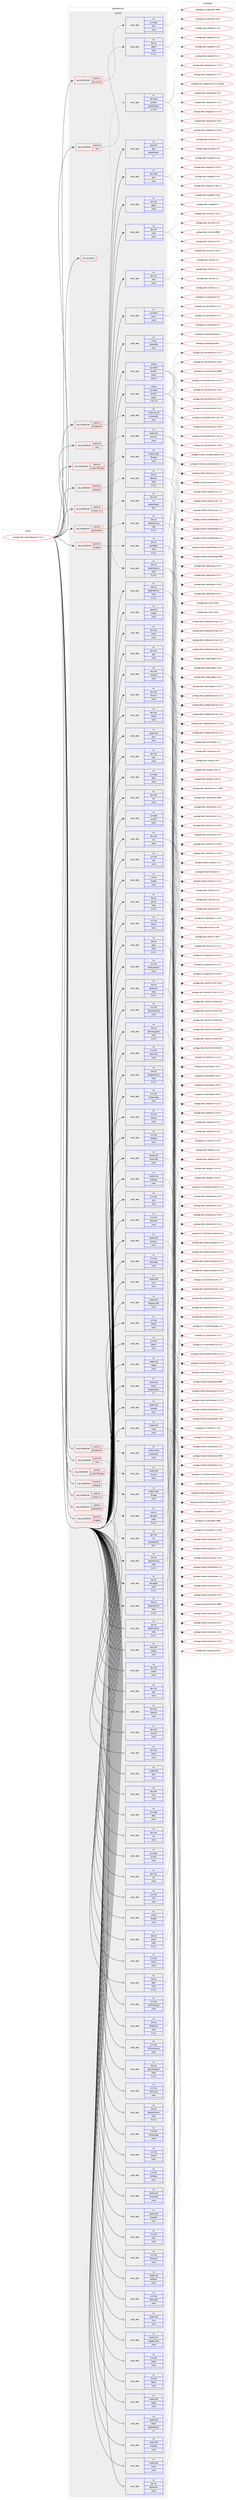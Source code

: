 digraph prolog {

# *************
# Graph options
# *************

newrank=true;
concentrate=true;
compound=true;
graph [rankdir=LR,fontname=Helvetica,fontsize=10,ranksep=1.5];#, ranksep=2.5, nodesep=0.2];
edge  [arrowhead=vee];
node  [fontname=Helvetica,fontsize=10];

# **********
# The ebuild
# **********

subgraph cluster_leftcol {
color=gray;
rank=same;
label=<<i>ebuild</i>>;
id [label="portage://dev-qt/qtwebengine-5.12.3", color=red, width=4, href="../dev-qt/qtwebengine-5.12.3.svg"];
}

# ****************
# The dependencies
# ****************

subgraph cluster_midcol {
color=gray;
label=<<i>dependencies</i>>;
subgraph cluster_compile {
fillcolor="#eeeeee";
style=filled;
label=<<i>compile</i>>;
subgraph any4674 {
dependency412658 [label=<<TABLE BORDER="0" CELLBORDER="1" CELLSPACING="0" CELLPADDING="4"><TR><TD CELLPADDING="10">any_of_group</TD></TR></TABLE>>, shape=none, color=red];subgraph pack305588 {
dependency412659 [label=<<TABLE BORDER="0" CELLBORDER="1" CELLSPACING="0" CELLPADDING="4" WIDTH="220"><TR><TD ROWSPAN="6" CELLPADDING="30">pack_dep</TD></TR><TR><TD WIDTH="110">no</TD></TR><TR><TD>dev-lang</TD></TR><TR><TD>python</TD></TR><TR><TD>greaterequal</TD></TR><TR><TD>2.7.5-r2</TD></TR></TABLE>>, shape=none, color=blue];
}
dependency412658:e -> dependency412659:w [weight=20,style="dotted",arrowhead="oinv"];
}
id:e -> dependency412658:w [weight=20,style="solid",arrowhead="vee"];
subgraph cond102192 {
dependency412660 [label=<<TABLE BORDER="0" CELLBORDER="1" CELLSPACING="0" CELLPADDING="4"><TR><TD ROWSPAN="3" CELLPADDING="10">use_conditional</TD></TR><TR><TD>positive</TD></TR><TR><TD>alsa</TD></TR></TABLE>>, shape=none, color=red];
subgraph pack305589 {
dependency412661 [label=<<TABLE BORDER="0" CELLBORDER="1" CELLSPACING="0" CELLPADDING="4" WIDTH="220"><TR><TD ROWSPAN="6" CELLPADDING="30">pack_dep</TD></TR><TR><TD WIDTH="110">no</TD></TR><TR><TD>media-libs</TD></TR><TR><TD>alsa-lib</TD></TR><TR><TD>none</TD></TR><TR><TD></TD></TR></TABLE>>, shape=none, color=blue];
}
dependency412660:e -> dependency412661:w [weight=20,style="dashed",arrowhead="vee"];
}
id:e -> dependency412660:w [weight=20,style="solid",arrowhead="vee"];
subgraph cond102193 {
dependency412662 [label=<<TABLE BORDER="0" CELLBORDER="1" CELLSPACING="0" CELLPADDING="4"><TR><TD ROWSPAN="3" CELLPADDING="10">use_conditional</TD></TR><TR><TD>positive</TD></TR><TR><TD>designer</TD></TR></TABLE>>, shape=none, color=red];
subgraph pack305590 {
dependency412663 [label=<<TABLE BORDER="0" CELLBORDER="1" CELLSPACING="0" CELLPADDING="4" WIDTH="220"><TR><TD ROWSPAN="6" CELLPADDING="30">pack_dep</TD></TR><TR><TD WIDTH="110">no</TD></TR><TR><TD>dev-qt</TD></TR><TR><TD>designer</TD></TR><TR><TD>tilde</TD></TR><TR><TD>5.12.3</TD></TR></TABLE>>, shape=none, color=blue];
}
dependency412662:e -> dependency412663:w [weight=20,style="dashed",arrowhead="vee"];
}
id:e -> dependency412662:w [weight=20,style="solid",arrowhead="vee"];
subgraph cond102194 {
dependency412664 [label=<<TABLE BORDER="0" CELLBORDER="1" CELLSPACING="0" CELLPADDING="4"><TR><TD ROWSPAN="3" CELLPADDING="10">use_conditional</TD></TR><TR><TD>positive</TD></TR><TR><TD>geolocation</TD></TR></TABLE>>, shape=none, color=red];
subgraph pack305591 {
dependency412665 [label=<<TABLE BORDER="0" CELLBORDER="1" CELLSPACING="0" CELLPADDING="4" WIDTH="220"><TR><TD ROWSPAN="6" CELLPADDING="30">pack_dep</TD></TR><TR><TD WIDTH="110">no</TD></TR><TR><TD>dev-qt</TD></TR><TR><TD>qtpositioning</TD></TR><TR><TD>tilde</TD></TR><TR><TD>5.12.3</TD></TR></TABLE>>, shape=none, color=blue];
}
dependency412664:e -> dependency412665:w [weight=20,style="dashed",arrowhead="vee"];
}
id:e -> dependency412664:w [weight=20,style="solid",arrowhead="vee"];
subgraph cond102195 {
dependency412666 [label=<<TABLE BORDER="0" CELLBORDER="1" CELLSPACING="0" CELLPADDING="4"><TR><TD ROWSPAN="3" CELLPADDING="10">use_conditional</TD></TR><TR><TD>positive</TD></TR><TR><TD>pax_kernel</TD></TR></TABLE>>, shape=none, color=red];
subgraph pack305592 {
dependency412667 [label=<<TABLE BORDER="0" CELLBORDER="1" CELLSPACING="0" CELLPADDING="4" WIDTH="220"><TR><TD ROWSPAN="6" CELLPADDING="30">pack_dep</TD></TR><TR><TD WIDTH="110">no</TD></TR><TR><TD>sys-apps</TD></TR><TR><TD>elfix</TD></TR><TR><TD>none</TD></TR><TR><TD></TD></TR></TABLE>>, shape=none, color=blue];
}
dependency412666:e -> dependency412667:w [weight=20,style="dashed",arrowhead="vee"];
}
id:e -> dependency412666:w [weight=20,style="solid",arrowhead="vee"];
subgraph cond102196 {
dependency412668 [label=<<TABLE BORDER="0" CELLBORDER="1" CELLSPACING="0" CELLPADDING="4"><TR><TD ROWSPAN="3" CELLPADDING="10">use_conditional</TD></TR><TR><TD>positive</TD></TR><TR><TD>pulseaudio</TD></TR></TABLE>>, shape=none, color=red];
subgraph pack305593 {
dependency412669 [label=<<TABLE BORDER="0" CELLBORDER="1" CELLSPACING="0" CELLPADDING="4" WIDTH="220"><TR><TD ROWSPAN="6" CELLPADDING="30">pack_dep</TD></TR><TR><TD WIDTH="110">no</TD></TR><TR><TD>media-sound</TD></TR><TR><TD>pulseaudio</TD></TR><TR><TD>none</TD></TR><TR><TD></TD></TR></TABLE>>, shape=none, color=blue];
}
dependency412668:e -> dependency412669:w [weight=20,style="dashed",arrowhead="vee"];
}
id:e -> dependency412668:w [weight=20,style="solid",arrowhead="vee"];
subgraph cond102197 {
dependency412670 [label=<<TABLE BORDER="0" CELLBORDER="1" CELLSPACING="0" CELLPADDING="4"><TR><TD ROWSPAN="3" CELLPADDING="10">use_conditional</TD></TR><TR><TD>positive</TD></TR><TR><TD>system-ffmpeg</TD></TR></TABLE>>, shape=none, color=red];
subgraph pack305594 {
dependency412671 [label=<<TABLE BORDER="0" CELLBORDER="1" CELLSPACING="0" CELLPADDING="4" WIDTH="220"><TR><TD ROWSPAN="6" CELLPADDING="30">pack_dep</TD></TR><TR><TD WIDTH="110">no</TD></TR><TR><TD>media-video</TD></TR><TR><TD>ffmpeg</TD></TR><TR><TD>none</TD></TR><TR><TD></TD></TR></TABLE>>, shape=none, color=blue];
}
dependency412670:e -> dependency412671:w [weight=20,style="dashed",arrowhead="vee"];
}
id:e -> dependency412670:w [weight=20,style="solid",arrowhead="vee"];
subgraph cond102198 {
dependency412672 [label=<<TABLE BORDER="0" CELLBORDER="1" CELLSPACING="0" CELLPADDING="4"><TR><TD ROWSPAN="3" CELLPADDING="10">use_conditional</TD></TR><TR><TD>positive</TD></TR><TR><TD>system-icu</TD></TR></TABLE>>, shape=none, color=red];
subgraph pack305595 {
dependency412673 [label=<<TABLE BORDER="0" CELLBORDER="1" CELLSPACING="0" CELLPADDING="4" WIDTH="220"><TR><TD ROWSPAN="6" CELLPADDING="30">pack_dep</TD></TR><TR><TD WIDTH="110">no</TD></TR><TR><TD>dev-libs</TD></TR><TR><TD>icu</TD></TR><TR><TD>greaterequal</TD></TR><TR><TD>60.2</TD></TR></TABLE>>, shape=none, color=blue];
}
dependency412672:e -> dependency412673:w [weight=20,style="dashed",arrowhead="vee"];
}
id:e -> dependency412672:w [weight=20,style="solid",arrowhead="vee"];
subgraph cond102199 {
dependency412674 [label=<<TABLE BORDER="0" CELLBORDER="1" CELLSPACING="0" CELLPADDING="4"><TR><TD ROWSPAN="3" CELLPADDING="10">use_conditional</TD></TR><TR><TD>positive</TD></TR><TR><TD>test</TD></TR></TABLE>>, shape=none, color=red];
subgraph pack305596 {
dependency412675 [label=<<TABLE BORDER="0" CELLBORDER="1" CELLSPACING="0" CELLPADDING="4" WIDTH="220"><TR><TD ROWSPAN="6" CELLPADDING="30">pack_dep</TD></TR><TR><TD WIDTH="110">no</TD></TR><TR><TD>dev-qt</TD></TR><TR><TD>qttest</TD></TR><TR><TD>tilde</TD></TR><TR><TD>5.12.3</TD></TR></TABLE>>, shape=none, color=blue];
}
dependency412674:e -> dependency412675:w [weight=20,style="dashed",arrowhead="vee"];
}
id:e -> dependency412674:w [weight=20,style="solid",arrowhead="vee"];
subgraph cond102200 {
dependency412676 [label=<<TABLE BORDER="0" CELLBORDER="1" CELLSPACING="0" CELLPADDING="4"><TR><TD ROWSPAN="3" CELLPADDING="10">use_conditional</TD></TR><TR><TD>positive</TD></TR><TR><TD>widgets</TD></TR></TABLE>>, shape=none, color=red];
subgraph pack305597 {
dependency412677 [label=<<TABLE BORDER="0" CELLBORDER="1" CELLSPACING="0" CELLPADDING="4" WIDTH="220"><TR><TD ROWSPAN="6" CELLPADDING="30">pack_dep</TD></TR><TR><TD WIDTH="110">no</TD></TR><TR><TD>dev-qt</TD></TR><TR><TD>qtdeclarative</TD></TR><TR><TD>tilde</TD></TR><TR><TD>5.12.3</TD></TR></TABLE>>, shape=none, color=blue];
}
dependency412676:e -> dependency412677:w [weight=20,style="dashed",arrowhead="vee"];
subgraph pack305598 {
dependency412678 [label=<<TABLE BORDER="0" CELLBORDER="1" CELLSPACING="0" CELLPADDING="4" WIDTH="220"><TR><TD ROWSPAN="6" CELLPADDING="30">pack_dep</TD></TR><TR><TD WIDTH="110">no</TD></TR><TR><TD>dev-qt</TD></TR><TR><TD>qtwidgets</TD></TR><TR><TD>tilde</TD></TR><TR><TD>5.12.3</TD></TR></TABLE>>, shape=none, color=blue];
}
dependency412676:e -> dependency412678:w [weight=20,style="dashed",arrowhead="vee"];
}
id:e -> dependency412676:w [weight=20,style="solid",arrowhead="vee"];
subgraph pack305599 {
dependency412679 [label=<<TABLE BORDER="0" CELLBORDER="1" CELLSPACING="0" CELLPADDING="4" WIDTH="220"><TR><TD ROWSPAN="6" CELLPADDING="30">pack_dep</TD></TR><TR><TD WIDTH="110">no</TD></TR><TR><TD>app-arch</TD></TR><TR><TD>gzip</TD></TR><TR><TD>greaterequal</TD></TR><TR><TD>1.7</TD></TR></TABLE>>, shape=none, color=blue];
}
id:e -> dependency412679:w [weight=20,style="solid",arrowhead="vee"];
subgraph pack305600 {
dependency412680 [label=<<TABLE BORDER="0" CELLBORDER="1" CELLSPACING="0" CELLPADDING="4" WIDTH="220"><TR><TD ROWSPAN="6" CELLPADDING="30">pack_dep</TD></TR><TR><TD WIDTH="110">no</TD></TR><TR><TD>app-arch</TD></TR><TR><TD>snappy</TD></TR><TR><TD>none</TD></TR><TR><TD></TD></TR></TABLE>>, shape=none, color=blue];
}
id:e -> dependency412680:w [weight=20,style="solid",arrowhead="vee"];
subgraph pack305601 {
dependency412681 [label=<<TABLE BORDER="0" CELLBORDER="1" CELLSPACING="0" CELLPADDING="4" WIDTH="220"><TR><TD ROWSPAN="6" CELLPADDING="30">pack_dep</TD></TR><TR><TD WIDTH="110">no</TD></TR><TR><TD>dev-lang</TD></TR><TR><TD>perl</TD></TR><TR><TD>none</TD></TR><TR><TD></TD></TR></TABLE>>, shape=none, color=blue];
}
id:e -> dependency412681:w [weight=20,style="solid",arrowhead="vee"];
subgraph pack305602 {
dependency412682 [label=<<TABLE BORDER="0" CELLBORDER="1" CELLSPACING="0" CELLPADDING="4" WIDTH="220"><TR><TD ROWSPAN="6" CELLPADDING="30">pack_dep</TD></TR><TR><TD WIDTH="110">no</TD></TR><TR><TD>dev-libs</TD></TR><TR><TD>expat</TD></TR><TR><TD>none</TD></TR><TR><TD></TD></TR></TABLE>>, shape=none, color=blue];
}
id:e -> dependency412682:w [weight=20,style="solid",arrowhead="vee"];
subgraph pack305603 {
dependency412683 [label=<<TABLE BORDER="0" CELLBORDER="1" CELLSPACING="0" CELLPADDING="4" WIDTH="220"><TR><TD ROWSPAN="6" CELLPADDING="30">pack_dep</TD></TR><TR><TD WIDTH="110">no</TD></TR><TR><TD>dev-libs</TD></TR><TR><TD>glib</TD></TR><TR><TD>none</TD></TR><TR><TD></TD></TR></TABLE>>, shape=none, color=blue];
}
id:e -> dependency412683:w [weight=20,style="solid",arrowhead="vee"];
subgraph pack305604 {
dependency412684 [label=<<TABLE BORDER="0" CELLBORDER="1" CELLSPACING="0" CELLPADDING="4" WIDTH="220"><TR><TD ROWSPAN="6" CELLPADDING="30">pack_dep</TD></TR><TR><TD WIDTH="110">no</TD></TR><TR><TD>dev-libs</TD></TR><TR><TD>libevent</TD></TR><TR><TD>none</TD></TR><TR><TD></TD></TR></TABLE>>, shape=none, color=blue];
}
id:e -> dependency412684:w [weight=20,style="solid",arrowhead="vee"];
subgraph pack305605 {
dependency412685 [label=<<TABLE BORDER="0" CELLBORDER="1" CELLSPACING="0" CELLPADDING="4" WIDTH="220"><TR><TD ROWSPAN="6" CELLPADDING="30">pack_dep</TD></TR><TR><TD WIDTH="110">no</TD></TR><TR><TD>dev-libs</TD></TR><TR><TD>libxml2</TD></TR><TR><TD>none</TD></TR><TR><TD></TD></TR></TABLE>>, shape=none, color=blue];
}
id:e -> dependency412685:w [weight=20,style="solid",arrowhead="vee"];
subgraph pack305606 {
dependency412686 [label=<<TABLE BORDER="0" CELLBORDER="1" CELLSPACING="0" CELLPADDING="4" WIDTH="220"><TR><TD ROWSPAN="6" CELLPADDING="30">pack_dep</TD></TR><TR><TD WIDTH="110">no</TD></TR><TR><TD>dev-libs</TD></TR><TR><TD>libxslt</TD></TR><TR><TD>none</TD></TR><TR><TD></TD></TR></TABLE>>, shape=none, color=blue];
}
id:e -> dependency412686:w [weight=20,style="solid",arrowhead="vee"];
subgraph pack305607 {
dependency412687 [label=<<TABLE BORDER="0" CELLBORDER="1" CELLSPACING="0" CELLPADDING="4" WIDTH="220"><TR><TD ROWSPAN="6" CELLPADDING="30">pack_dep</TD></TR><TR><TD WIDTH="110">no</TD></TR><TR><TD>dev-libs</TD></TR><TR><TD>nspr</TD></TR><TR><TD>none</TD></TR><TR><TD></TD></TR></TABLE>>, shape=none, color=blue];
}
id:e -> dependency412687:w [weight=20,style="solid",arrowhead="vee"];
subgraph pack305608 {
dependency412688 [label=<<TABLE BORDER="0" CELLBORDER="1" CELLSPACING="0" CELLPADDING="4" WIDTH="220"><TR><TD ROWSPAN="6" CELLPADDING="30">pack_dep</TD></TR><TR><TD WIDTH="110">no</TD></TR><TR><TD>dev-libs</TD></TR><TR><TD>nss</TD></TR><TR><TD>none</TD></TR><TR><TD></TD></TR></TABLE>>, shape=none, color=blue];
}
id:e -> dependency412688:w [weight=20,style="solid",arrowhead="vee"];
subgraph pack305609 {
dependency412689 [label=<<TABLE BORDER="0" CELLBORDER="1" CELLSPACING="0" CELLPADDING="4" WIDTH="220"><TR><TD ROWSPAN="6" CELLPADDING="30">pack_dep</TD></TR><TR><TD WIDTH="110">no</TD></TR><TR><TD>dev-libs</TD></TR><TR><TD>re2</TD></TR><TR><TD>none</TD></TR><TR><TD></TD></TR></TABLE>>, shape=none, color=blue];
}
id:e -> dependency412689:w [weight=20,style="solid",arrowhead="vee"];
subgraph pack305610 {
dependency412690 [label=<<TABLE BORDER="0" CELLBORDER="1" CELLSPACING="0" CELLPADDING="4" WIDTH="220"><TR><TD ROWSPAN="6" CELLPADDING="30">pack_dep</TD></TR><TR><TD WIDTH="110">no</TD></TR><TR><TD>dev-qt</TD></TR><TR><TD>qtcore</TD></TR><TR><TD>tilde</TD></TR><TR><TD>5.12.3</TD></TR></TABLE>>, shape=none, color=blue];
}
id:e -> dependency412690:w [weight=20,style="solid",arrowhead="vee"];
subgraph pack305611 {
dependency412691 [label=<<TABLE BORDER="0" CELLBORDER="1" CELLSPACING="0" CELLPADDING="4" WIDTH="220"><TR><TD ROWSPAN="6" CELLPADDING="30">pack_dep</TD></TR><TR><TD WIDTH="110">no</TD></TR><TR><TD>dev-qt</TD></TR><TR><TD>qtdeclarative</TD></TR><TR><TD>tilde</TD></TR><TR><TD>5.12.3</TD></TR></TABLE>>, shape=none, color=blue];
}
id:e -> dependency412691:w [weight=20,style="solid",arrowhead="vee"];
subgraph pack305612 {
dependency412692 [label=<<TABLE BORDER="0" CELLBORDER="1" CELLSPACING="0" CELLPADDING="4" WIDTH="220"><TR><TD ROWSPAN="6" CELLPADDING="30">pack_dep</TD></TR><TR><TD WIDTH="110">no</TD></TR><TR><TD>dev-qt</TD></TR><TR><TD>qtgui</TD></TR><TR><TD>tilde</TD></TR><TR><TD>5.12.3</TD></TR></TABLE>>, shape=none, color=blue];
}
id:e -> dependency412692:w [weight=20,style="solid",arrowhead="vee"];
subgraph pack305613 {
dependency412693 [label=<<TABLE BORDER="0" CELLBORDER="1" CELLSPACING="0" CELLPADDING="4" WIDTH="220"><TR><TD ROWSPAN="6" CELLPADDING="30">pack_dep</TD></TR><TR><TD WIDTH="110">no</TD></TR><TR><TD>dev-qt</TD></TR><TR><TD>qtnetwork</TD></TR><TR><TD>tilde</TD></TR><TR><TD>5.12.3</TD></TR></TABLE>>, shape=none, color=blue];
}
id:e -> dependency412693:w [weight=20,style="solid",arrowhead="vee"];
subgraph pack305614 {
dependency412694 [label=<<TABLE BORDER="0" CELLBORDER="1" CELLSPACING="0" CELLPADDING="4" WIDTH="220"><TR><TD ROWSPAN="6" CELLPADDING="30">pack_dep</TD></TR><TR><TD WIDTH="110">no</TD></TR><TR><TD>dev-qt</TD></TR><TR><TD>qtprintsupport</TD></TR><TR><TD>tilde</TD></TR><TR><TD>5.12.3</TD></TR></TABLE>>, shape=none, color=blue];
}
id:e -> dependency412694:w [weight=20,style="solid",arrowhead="vee"];
subgraph pack305615 {
dependency412695 [label=<<TABLE BORDER="0" CELLBORDER="1" CELLSPACING="0" CELLPADDING="4" WIDTH="220"><TR><TD ROWSPAN="6" CELLPADDING="30">pack_dep</TD></TR><TR><TD WIDTH="110">no</TD></TR><TR><TD>dev-qt</TD></TR><TR><TD>qtwebchannel</TD></TR><TR><TD>tilde</TD></TR><TR><TD>5.12.3</TD></TR></TABLE>>, shape=none, color=blue];
}
id:e -> dependency412695:w [weight=20,style="solid",arrowhead="vee"];
subgraph pack305616 {
dependency412696 [label=<<TABLE BORDER="0" CELLBORDER="1" CELLSPACING="0" CELLPADDING="4" WIDTH="220"><TR><TD ROWSPAN="6" CELLPADDING="30">pack_dep</TD></TR><TR><TD WIDTH="110">no</TD></TR><TR><TD>dev-util</TD></TR><TR><TD>gperf</TD></TR><TR><TD>none</TD></TR><TR><TD></TD></TR></TABLE>>, shape=none, color=blue];
}
id:e -> dependency412696:w [weight=20,style="solid",arrowhead="vee"];
subgraph pack305617 {
dependency412697 [label=<<TABLE BORDER="0" CELLBORDER="1" CELLSPACING="0" CELLPADDING="4" WIDTH="220"><TR><TD ROWSPAN="6" CELLPADDING="30">pack_dep</TD></TR><TR><TD WIDTH="110">no</TD></TR><TR><TD>dev-util</TD></TR><TR><TD>ninja</TD></TR><TR><TD>none</TD></TR><TR><TD></TD></TR></TABLE>>, shape=none, color=blue];
}
id:e -> dependency412697:w [weight=20,style="solid",arrowhead="vee"];
subgraph pack305618 {
dependency412698 [label=<<TABLE BORDER="0" CELLBORDER="1" CELLSPACING="0" CELLPADDING="4" WIDTH="220"><TR><TD ROWSPAN="6" CELLPADDING="30">pack_dep</TD></TR><TR><TD WIDTH="110">no</TD></TR><TR><TD>dev-util</TD></TR><TR><TD>re2c</TD></TR><TR><TD>none</TD></TR><TR><TD></TD></TR></TABLE>>, shape=none, color=blue];
}
id:e -> dependency412698:w [weight=20,style="solid",arrowhead="vee"];
subgraph pack305619 {
dependency412699 [label=<<TABLE BORDER="0" CELLBORDER="1" CELLSPACING="0" CELLPADDING="4" WIDTH="220"><TR><TD ROWSPAN="6" CELLPADDING="30">pack_dep</TD></TR><TR><TD WIDTH="110">no</TD></TR><TR><TD>media-libs</TD></TR><TR><TD>fontconfig</TD></TR><TR><TD>none</TD></TR><TR><TD></TD></TR></TABLE>>, shape=none, color=blue];
}
id:e -> dependency412699:w [weight=20,style="solid",arrowhead="vee"];
subgraph pack305620 {
dependency412700 [label=<<TABLE BORDER="0" CELLBORDER="1" CELLSPACING="0" CELLPADDING="4" WIDTH="220"><TR><TD ROWSPAN="6" CELLPADDING="30">pack_dep</TD></TR><TR><TD WIDTH="110">no</TD></TR><TR><TD>media-libs</TD></TR><TR><TD>freetype</TD></TR><TR><TD>none</TD></TR><TR><TD></TD></TR></TABLE>>, shape=none, color=blue];
}
id:e -> dependency412700:w [weight=20,style="solid",arrowhead="vee"];
subgraph pack305621 {
dependency412701 [label=<<TABLE BORDER="0" CELLBORDER="1" CELLSPACING="0" CELLPADDING="4" WIDTH="220"><TR><TD ROWSPAN="6" CELLPADDING="30">pack_dep</TD></TR><TR><TD WIDTH="110">no</TD></TR><TR><TD>media-libs</TD></TR><TR><TD>harfbuzz</TD></TR><TR><TD>none</TD></TR><TR><TD></TD></TR></TABLE>>, shape=none, color=blue];
}
id:e -> dependency412701:w [weight=20,style="solid",arrowhead="vee"];
subgraph pack305622 {
dependency412702 [label=<<TABLE BORDER="0" CELLBORDER="1" CELLSPACING="0" CELLPADDING="4" WIDTH="220"><TR><TD ROWSPAN="6" CELLPADDING="30">pack_dep</TD></TR><TR><TD WIDTH="110">no</TD></TR><TR><TD>media-libs</TD></TR><TR><TD>lcms</TD></TR><TR><TD>none</TD></TR><TR><TD></TD></TR></TABLE>>, shape=none, color=blue];
}
id:e -> dependency412702:w [weight=20,style="solid",arrowhead="vee"];
subgraph pack305623 {
dependency412703 [label=<<TABLE BORDER="0" CELLBORDER="1" CELLSPACING="0" CELLPADDING="4" WIDTH="220"><TR><TD ROWSPAN="6" CELLPADDING="30">pack_dep</TD></TR><TR><TD WIDTH="110">no</TD></TR><TR><TD>media-libs</TD></TR><TR><TD>libjpeg-turbo</TD></TR><TR><TD>none</TD></TR><TR><TD></TD></TR></TABLE>>, shape=none, color=blue];
}
id:e -> dependency412703:w [weight=20,style="solid",arrowhead="vee"];
subgraph pack305624 {
dependency412704 [label=<<TABLE BORDER="0" CELLBORDER="1" CELLSPACING="0" CELLPADDING="4" WIDTH="220"><TR><TD ROWSPAN="6" CELLPADDING="30">pack_dep</TD></TR><TR><TD WIDTH="110">no</TD></TR><TR><TD>media-libs</TD></TR><TR><TD>libpng</TD></TR><TR><TD>none</TD></TR><TR><TD></TD></TR></TABLE>>, shape=none, color=blue];
}
id:e -> dependency412704:w [weight=20,style="solid",arrowhead="vee"];
subgraph pack305625 {
dependency412705 [label=<<TABLE BORDER="0" CELLBORDER="1" CELLSPACING="0" CELLPADDING="4" WIDTH="220"><TR><TD ROWSPAN="6" CELLPADDING="30">pack_dep</TD></TR><TR><TD WIDTH="110">no</TD></TR><TR><TD>media-libs</TD></TR><TR><TD>libvpx</TD></TR><TR><TD>greaterequal</TD></TR><TR><TD>1.5</TD></TR></TABLE>>, shape=none, color=blue];
}
id:e -> dependency412705:w [weight=20,style="solid",arrowhead="vee"];
subgraph pack305626 {
dependency412706 [label=<<TABLE BORDER="0" CELLBORDER="1" CELLSPACING="0" CELLPADDING="4" WIDTH="220"><TR><TD ROWSPAN="6" CELLPADDING="30">pack_dep</TD></TR><TR><TD WIDTH="110">no</TD></TR><TR><TD>media-libs</TD></TR><TR><TD>libwebp</TD></TR><TR><TD>none</TD></TR><TR><TD></TD></TR></TABLE>>, shape=none, color=blue];
}
id:e -> dependency412706:w [weight=20,style="solid",arrowhead="vee"];
subgraph pack305627 {
dependency412707 [label=<<TABLE BORDER="0" CELLBORDER="1" CELLSPACING="0" CELLPADDING="4" WIDTH="220"><TR><TD ROWSPAN="6" CELLPADDING="30">pack_dep</TD></TR><TR><TD WIDTH="110">no</TD></TR><TR><TD>media-libs</TD></TR><TR><TD>mesa</TD></TR><TR><TD>none</TD></TR><TR><TD></TD></TR></TABLE>>, shape=none, color=blue];
}
id:e -> dependency412707:w [weight=20,style="solid",arrowhead="vee"];
subgraph pack305628 {
dependency412708 [label=<<TABLE BORDER="0" CELLBORDER="1" CELLSPACING="0" CELLPADDING="4" WIDTH="220"><TR><TD ROWSPAN="6" CELLPADDING="30">pack_dep</TD></TR><TR><TD WIDTH="110">no</TD></TR><TR><TD>media-libs</TD></TR><TR><TD>opus</TD></TR><TR><TD>none</TD></TR><TR><TD></TD></TR></TABLE>>, shape=none, color=blue];
}
id:e -> dependency412708:w [weight=20,style="solid",arrowhead="vee"];
subgraph pack305629 {
dependency412709 [label=<<TABLE BORDER="0" CELLBORDER="1" CELLSPACING="0" CELLPADDING="4" WIDTH="220"><TR><TD ROWSPAN="6" CELLPADDING="30">pack_dep</TD></TR><TR><TD WIDTH="110">no</TD></TR><TR><TD>sys-apps</TD></TR><TR><TD>dbus</TD></TR><TR><TD>none</TD></TR><TR><TD></TD></TR></TABLE>>, shape=none, color=blue];
}
id:e -> dependency412709:w [weight=20,style="solid",arrowhead="vee"];
subgraph pack305630 {
dependency412710 [label=<<TABLE BORDER="0" CELLBORDER="1" CELLSPACING="0" CELLPADDING="4" WIDTH="220"><TR><TD ROWSPAN="6" CELLPADDING="30">pack_dep</TD></TR><TR><TD WIDTH="110">no</TD></TR><TR><TD>sys-apps</TD></TR><TR><TD>pciutils</TD></TR><TR><TD>none</TD></TR><TR><TD></TD></TR></TABLE>>, shape=none, color=blue];
}
id:e -> dependency412710:w [weight=20,style="solid",arrowhead="vee"];
subgraph pack305631 {
dependency412711 [label=<<TABLE BORDER="0" CELLBORDER="1" CELLSPACING="0" CELLPADDING="4" WIDTH="220"><TR><TD ROWSPAN="6" CELLPADDING="30">pack_dep</TD></TR><TR><TD WIDTH="110">no</TD></TR><TR><TD>sys-devel</TD></TR><TR><TD>bison</TD></TR><TR><TD>none</TD></TR><TR><TD></TD></TR></TABLE>>, shape=none, color=blue];
}
id:e -> dependency412711:w [weight=20,style="solid",arrowhead="vee"];
subgraph pack305632 {
dependency412712 [label=<<TABLE BORDER="0" CELLBORDER="1" CELLSPACING="0" CELLPADDING="4" WIDTH="220"><TR><TD ROWSPAN="6" CELLPADDING="30">pack_dep</TD></TR><TR><TD WIDTH="110">no</TD></TR><TR><TD>sys-libs</TD></TR><TR><TD>zlib</TD></TR><TR><TD>none</TD></TR><TR><TD></TD></TR></TABLE>>, shape=none, color=blue];
}
id:e -> dependency412712:w [weight=20,style="solid",arrowhead="vee"];
subgraph pack305633 {
dependency412713 [label=<<TABLE BORDER="0" CELLBORDER="1" CELLSPACING="0" CELLPADDING="4" WIDTH="220"><TR><TD ROWSPAN="6" CELLPADDING="30">pack_dep</TD></TR><TR><TD WIDTH="110">no</TD></TR><TR><TD>virtual</TD></TR><TR><TD>libudev</TD></TR><TR><TD>none</TD></TR><TR><TD></TD></TR></TABLE>>, shape=none, color=blue];
}
id:e -> dependency412713:w [weight=20,style="solid",arrowhead="vee"];
subgraph pack305634 {
dependency412714 [label=<<TABLE BORDER="0" CELLBORDER="1" CELLSPACING="0" CELLPADDING="4" WIDTH="220"><TR><TD ROWSPAN="6" CELLPADDING="30">pack_dep</TD></TR><TR><TD WIDTH="110">no</TD></TR><TR><TD>virtual</TD></TR><TR><TD>pkgconfig</TD></TR><TR><TD>none</TD></TR><TR><TD></TD></TR></TABLE>>, shape=none, color=blue];
}
id:e -> dependency412714:w [weight=20,style="solid",arrowhead="vee"];
subgraph pack305635 {
dependency412715 [label=<<TABLE BORDER="0" CELLBORDER="1" CELLSPACING="0" CELLPADDING="4" WIDTH="220"><TR><TD ROWSPAN="6" CELLPADDING="30">pack_dep</TD></TR><TR><TD WIDTH="110">no</TD></TR><TR><TD>x11-libs</TD></TR><TR><TD>libX11</TD></TR><TR><TD>none</TD></TR><TR><TD></TD></TR></TABLE>>, shape=none, color=blue];
}
id:e -> dependency412715:w [weight=20,style="solid",arrowhead="vee"];
subgraph pack305636 {
dependency412716 [label=<<TABLE BORDER="0" CELLBORDER="1" CELLSPACING="0" CELLPADDING="4" WIDTH="220"><TR><TD ROWSPAN="6" CELLPADDING="30">pack_dep</TD></TR><TR><TD WIDTH="110">no</TD></TR><TR><TD>x11-libs</TD></TR><TR><TD>libXScrnSaver</TD></TR><TR><TD>none</TD></TR><TR><TD></TD></TR></TABLE>>, shape=none, color=blue];
}
id:e -> dependency412716:w [weight=20,style="solid",arrowhead="vee"];
subgraph pack305637 {
dependency412717 [label=<<TABLE BORDER="0" CELLBORDER="1" CELLSPACING="0" CELLPADDING="4" WIDTH="220"><TR><TD ROWSPAN="6" CELLPADDING="30">pack_dep</TD></TR><TR><TD WIDTH="110">no</TD></TR><TR><TD>x11-libs</TD></TR><TR><TD>libXcomposite</TD></TR><TR><TD>none</TD></TR><TR><TD></TD></TR></TABLE>>, shape=none, color=blue];
}
id:e -> dependency412717:w [weight=20,style="solid",arrowhead="vee"];
subgraph pack305638 {
dependency412718 [label=<<TABLE BORDER="0" CELLBORDER="1" CELLSPACING="0" CELLPADDING="4" WIDTH="220"><TR><TD ROWSPAN="6" CELLPADDING="30">pack_dep</TD></TR><TR><TD WIDTH="110">no</TD></TR><TR><TD>x11-libs</TD></TR><TR><TD>libXcursor</TD></TR><TR><TD>none</TD></TR><TR><TD></TD></TR></TABLE>>, shape=none, color=blue];
}
id:e -> dependency412718:w [weight=20,style="solid",arrowhead="vee"];
subgraph pack305639 {
dependency412719 [label=<<TABLE BORDER="0" CELLBORDER="1" CELLSPACING="0" CELLPADDING="4" WIDTH="220"><TR><TD ROWSPAN="6" CELLPADDING="30">pack_dep</TD></TR><TR><TD WIDTH="110">no</TD></TR><TR><TD>x11-libs</TD></TR><TR><TD>libXdamage</TD></TR><TR><TD>none</TD></TR><TR><TD></TD></TR></TABLE>>, shape=none, color=blue];
}
id:e -> dependency412719:w [weight=20,style="solid",arrowhead="vee"];
subgraph pack305640 {
dependency412720 [label=<<TABLE BORDER="0" CELLBORDER="1" CELLSPACING="0" CELLPADDING="4" WIDTH="220"><TR><TD ROWSPAN="6" CELLPADDING="30">pack_dep</TD></TR><TR><TD WIDTH="110">no</TD></TR><TR><TD>x11-libs</TD></TR><TR><TD>libXext</TD></TR><TR><TD>none</TD></TR><TR><TD></TD></TR></TABLE>>, shape=none, color=blue];
}
id:e -> dependency412720:w [weight=20,style="solid",arrowhead="vee"];
subgraph pack305641 {
dependency412721 [label=<<TABLE BORDER="0" CELLBORDER="1" CELLSPACING="0" CELLPADDING="4" WIDTH="220"><TR><TD ROWSPAN="6" CELLPADDING="30">pack_dep</TD></TR><TR><TD WIDTH="110">no</TD></TR><TR><TD>x11-libs</TD></TR><TR><TD>libXfixes</TD></TR><TR><TD>none</TD></TR><TR><TD></TD></TR></TABLE>>, shape=none, color=blue];
}
id:e -> dependency412721:w [weight=20,style="solid",arrowhead="vee"];
subgraph pack305642 {
dependency412722 [label=<<TABLE BORDER="0" CELLBORDER="1" CELLSPACING="0" CELLPADDING="4" WIDTH="220"><TR><TD ROWSPAN="6" CELLPADDING="30">pack_dep</TD></TR><TR><TD WIDTH="110">no</TD></TR><TR><TD>x11-libs</TD></TR><TR><TD>libXi</TD></TR><TR><TD>none</TD></TR><TR><TD></TD></TR></TABLE>>, shape=none, color=blue];
}
id:e -> dependency412722:w [weight=20,style="solid",arrowhead="vee"];
subgraph pack305643 {
dependency412723 [label=<<TABLE BORDER="0" CELLBORDER="1" CELLSPACING="0" CELLPADDING="4" WIDTH="220"><TR><TD ROWSPAN="6" CELLPADDING="30">pack_dep</TD></TR><TR><TD WIDTH="110">no</TD></TR><TR><TD>x11-libs</TD></TR><TR><TD>libXrandr</TD></TR><TR><TD>none</TD></TR><TR><TD></TD></TR></TABLE>>, shape=none, color=blue];
}
id:e -> dependency412723:w [weight=20,style="solid",arrowhead="vee"];
subgraph pack305644 {
dependency412724 [label=<<TABLE BORDER="0" CELLBORDER="1" CELLSPACING="0" CELLPADDING="4" WIDTH="220"><TR><TD ROWSPAN="6" CELLPADDING="30">pack_dep</TD></TR><TR><TD WIDTH="110">no</TD></TR><TR><TD>x11-libs</TD></TR><TR><TD>libXrender</TD></TR><TR><TD>none</TD></TR><TR><TD></TD></TR></TABLE>>, shape=none, color=blue];
}
id:e -> dependency412724:w [weight=20,style="solid",arrowhead="vee"];
subgraph pack305645 {
dependency412725 [label=<<TABLE BORDER="0" CELLBORDER="1" CELLSPACING="0" CELLPADDING="4" WIDTH="220"><TR><TD ROWSPAN="6" CELLPADDING="30">pack_dep</TD></TR><TR><TD WIDTH="110">no</TD></TR><TR><TD>x11-libs</TD></TR><TR><TD>libXtst</TD></TR><TR><TD>none</TD></TR><TR><TD></TD></TR></TABLE>>, shape=none, color=blue];
}
id:e -> dependency412725:w [weight=20,style="solid",arrowhead="vee"];
subgraph pack305646 {
dependency412726 [label=<<TABLE BORDER="0" CELLBORDER="1" CELLSPACING="0" CELLPADDING="4" WIDTH="220"><TR><TD ROWSPAN="6" CELLPADDING="30">pack_dep</TD></TR><TR><TD WIDTH="110">no</TD></TR><TR><TD>x11-libs</TD></TR><TR><TD>libdrm</TD></TR><TR><TD>none</TD></TR><TR><TD></TD></TR></TABLE>>, shape=none, color=blue];
}
id:e -> dependency412726:w [weight=20,style="solid",arrowhead="vee"];
subgraph pack305647 {
dependency412727 [label=<<TABLE BORDER="0" CELLBORDER="1" CELLSPACING="0" CELLPADDING="4" WIDTH="220"><TR><TD ROWSPAN="6" CELLPADDING="30">pack_dep</TD></TR><TR><TD WIDTH="110">strong</TD></TR><TR><TD>sys-devel</TD></TR><TR><TD>binutils</TD></TR><TR><TD>equal</TD></TR><TR><TD>2.31.1-r5</TD></TR></TABLE>>, shape=none, color=blue];
}
id:e -> dependency412727:w [weight=20,style="solid",arrowhead="vee"];
subgraph pack305648 {
dependency412728 [label=<<TABLE BORDER="0" CELLBORDER="1" CELLSPACING="0" CELLPADDING="4" WIDTH="220"><TR><TD ROWSPAN="6" CELLPADDING="30">pack_dep</TD></TR><TR><TD WIDTH="110">strong</TD></TR><TR><TD>sys-devel</TD></TR><TR><TD>binutils</TD></TR><TR><TD>equal</TD></TR><TR><TD>2.32-r0</TD></TR></TABLE>>, shape=none, color=blue];
}
id:e -> dependency412728:w [weight=20,style="solid",arrowhead="vee"];
}
subgraph cluster_compileandrun {
fillcolor="#eeeeee";
style=filled;
label=<<i>compile and run</i>>;
}
subgraph cluster_run {
fillcolor="#eeeeee";
style=filled;
label=<<i>run</i>>;
subgraph cond102201 {
dependency412729 [label=<<TABLE BORDER="0" CELLBORDER="1" CELLSPACING="0" CELLPADDING="4"><TR><TD ROWSPAN="3" CELLPADDING="10">use_conditional</TD></TR><TR><TD>positive</TD></TR><TR><TD>alsa</TD></TR></TABLE>>, shape=none, color=red];
subgraph pack305649 {
dependency412730 [label=<<TABLE BORDER="0" CELLBORDER="1" CELLSPACING="0" CELLPADDING="4" WIDTH="220"><TR><TD ROWSPAN="6" CELLPADDING="30">pack_dep</TD></TR><TR><TD WIDTH="110">no</TD></TR><TR><TD>media-libs</TD></TR><TR><TD>alsa-lib</TD></TR><TR><TD>none</TD></TR><TR><TD></TD></TR></TABLE>>, shape=none, color=blue];
}
dependency412729:e -> dependency412730:w [weight=20,style="dashed",arrowhead="vee"];
}
id:e -> dependency412729:w [weight=20,style="solid",arrowhead="odot"];
subgraph cond102202 {
dependency412731 [label=<<TABLE BORDER="0" CELLBORDER="1" CELLSPACING="0" CELLPADDING="4"><TR><TD ROWSPAN="3" CELLPADDING="10">use_conditional</TD></TR><TR><TD>positive</TD></TR><TR><TD>designer</TD></TR></TABLE>>, shape=none, color=red];
subgraph pack305650 {
dependency412732 [label=<<TABLE BORDER="0" CELLBORDER="1" CELLSPACING="0" CELLPADDING="4" WIDTH="220"><TR><TD ROWSPAN="6" CELLPADDING="30">pack_dep</TD></TR><TR><TD WIDTH="110">no</TD></TR><TR><TD>dev-qt</TD></TR><TR><TD>designer</TD></TR><TR><TD>tilde</TD></TR><TR><TD>5.12.3</TD></TR></TABLE>>, shape=none, color=blue];
}
dependency412731:e -> dependency412732:w [weight=20,style="dashed",arrowhead="vee"];
}
id:e -> dependency412731:w [weight=20,style="solid",arrowhead="odot"];
subgraph cond102203 {
dependency412733 [label=<<TABLE BORDER="0" CELLBORDER="1" CELLSPACING="0" CELLPADDING="4"><TR><TD ROWSPAN="3" CELLPADDING="10">use_conditional</TD></TR><TR><TD>positive</TD></TR><TR><TD>geolocation</TD></TR></TABLE>>, shape=none, color=red];
subgraph pack305651 {
dependency412734 [label=<<TABLE BORDER="0" CELLBORDER="1" CELLSPACING="0" CELLPADDING="4" WIDTH="220"><TR><TD ROWSPAN="6" CELLPADDING="30">pack_dep</TD></TR><TR><TD WIDTH="110">no</TD></TR><TR><TD>dev-qt</TD></TR><TR><TD>qtpositioning</TD></TR><TR><TD>tilde</TD></TR><TR><TD>5.12.3</TD></TR></TABLE>>, shape=none, color=blue];
}
dependency412733:e -> dependency412734:w [weight=20,style="dashed",arrowhead="vee"];
}
id:e -> dependency412733:w [weight=20,style="solid",arrowhead="odot"];
subgraph cond102204 {
dependency412735 [label=<<TABLE BORDER="0" CELLBORDER="1" CELLSPACING="0" CELLPADDING="4"><TR><TD ROWSPAN="3" CELLPADDING="10">use_conditional</TD></TR><TR><TD>positive</TD></TR><TR><TD>pulseaudio</TD></TR></TABLE>>, shape=none, color=red];
subgraph pack305652 {
dependency412736 [label=<<TABLE BORDER="0" CELLBORDER="1" CELLSPACING="0" CELLPADDING="4" WIDTH="220"><TR><TD ROWSPAN="6" CELLPADDING="30">pack_dep</TD></TR><TR><TD WIDTH="110">no</TD></TR><TR><TD>media-sound</TD></TR><TR><TD>pulseaudio</TD></TR><TR><TD>none</TD></TR><TR><TD></TD></TR></TABLE>>, shape=none, color=blue];
}
dependency412735:e -> dependency412736:w [weight=20,style="dashed",arrowhead="vee"];
}
id:e -> dependency412735:w [weight=20,style="solid",arrowhead="odot"];
subgraph cond102205 {
dependency412737 [label=<<TABLE BORDER="0" CELLBORDER="1" CELLSPACING="0" CELLPADDING="4"><TR><TD ROWSPAN="3" CELLPADDING="10">use_conditional</TD></TR><TR><TD>positive</TD></TR><TR><TD>system-ffmpeg</TD></TR></TABLE>>, shape=none, color=red];
subgraph pack305653 {
dependency412738 [label=<<TABLE BORDER="0" CELLBORDER="1" CELLSPACING="0" CELLPADDING="4" WIDTH="220"><TR><TD ROWSPAN="6" CELLPADDING="30">pack_dep</TD></TR><TR><TD WIDTH="110">no</TD></TR><TR><TD>media-video</TD></TR><TR><TD>ffmpeg</TD></TR><TR><TD>none</TD></TR><TR><TD></TD></TR></TABLE>>, shape=none, color=blue];
}
dependency412737:e -> dependency412738:w [weight=20,style="dashed",arrowhead="vee"];
}
id:e -> dependency412737:w [weight=20,style="solid",arrowhead="odot"];
subgraph cond102206 {
dependency412739 [label=<<TABLE BORDER="0" CELLBORDER="1" CELLSPACING="0" CELLPADDING="4"><TR><TD ROWSPAN="3" CELLPADDING="10">use_conditional</TD></TR><TR><TD>positive</TD></TR><TR><TD>system-icu</TD></TR></TABLE>>, shape=none, color=red];
subgraph pack305654 {
dependency412740 [label=<<TABLE BORDER="0" CELLBORDER="1" CELLSPACING="0" CELLPADDING="4" WIDTH="220"><TR><TD ROWSPAN="6" CELLPADDING="30">pack_dep</TD></TR><TR><TD WIDTH="110">no</TD></TR><TR><TD>dev-libs</TD></TR><TR><TD>icu</TD></TR><TR><TD>greaterequal</TD></TR><TR><TD>60.2</TD></TR></TABLE>>, shape=none, color=blue];
}
dependency412739:e -> dependency412740:w [weight=20,style="dashed",arrowhead="vee"];
}
id:e -> dependency412739:w [weight=20,style="solid",arrowhead="odot"];
subgraph cond102207 {
dependency412741 [label=<<TABLE BORDER="0" CELLBORDER="1" CELLSPACING="0" CELLPADDING="4"><TR><TD ROWSPAN="3" CELLPADDING="10">use_conditional</TD></TR><TR><TD>positive</TD></TR><TR><TD>widgets</TD></TR></TABLE>>, shape=none, color=red];
subgraph pack305655 {
dependency412742 [label=<<TABLE BORDER="0" CELLBORDER="1" CELLSPACING="0" CELLPADDING="4" WIDTH="220"><TR><TD ROWSPAN="6" CELLPADDING="30">pack_dep</TD></TR><TR><TD WIDTH="110">no</TD></TR><TR><TD>dev-qt</TD></TR><TR><TD>qtdeclarative</TD></TR><TR><TD>tilde</TD></TR><TR><TD>5.12.3</TD></TR></TABLE>>, shape=none, color=blue];
}
dependency412741:e -> dependency412742:w [weight=20,style="dashed",arrowhead="vee"];
subgraph pack305656 {
dependency412743 [label=<<TABLE BORDER="0" CELLBORDER="1" CELLSPACING="0" CELLPADDING="4" WIDTH="220"><TR><TD ROWSPAN="6" CELLPADDING="30">pack_dep</TD></TR><TR><TD WIDTH="110">no</TD></TR><TR><TD>dev-qt</TD></TR><TR><TD>qtwidgets</TD></TR><TR><TD>tilde</TD></TR><TR><TD>5.12.3</TD></TR></TABLE>>, shape=none, color=blue];
}
dependency412741:e -> dependency412743:w [weight=20,style="dashed",arrowhead="vee"];
}
id:e -> dependency412741:w [weight=20,style="solid",arrowhead="odot"];
subgraph pack305657 {
dependency412744 [label=<<TABLE BORDER="0" CELLBORDER="1" CELLSPACING="0" CELLPADDING="4" WIDTH="220"><TR><TD ROWSPAN="6" CELLPADDING="30">pack_dep</TD></TR><TR><TD WIDTH="110">no</TD></TR><TR><TD>app-arch</TD></TR><TR><TD>snappy</TD></TR><TR><TD>none</TD></TR><TR><TD></TD></TR></TABLE>>, shape=none, color=blue];
}
id:e -> dependency412744:w [weight=20,style="solid",arrowhead="odot"];
subgraph pack305658 {
dependency412745 [label=<<TABLE BORDER="0" CELLBORDER="1" CELLSPACING="0" CELLPADDING="4" WIDTH="220"><TR><TD ROWSPAN="6" CELLPADDING="30">pack_dep</TD></TR><TR><TD WIDTH="110">no</TD></TR><TR><TD>dev-libs</TD></TR><TR><TD>expat</TD></TR><TR><TD>none</TD></TR><TR><TD></TD></TR></TABLE>>, shape=none, color=blue];
}
id:e -> dependency412745:w [weight=20,style="solid",arrowhead="odot"];
subgraph pack305659 {
dependency412746 [label=<<TABLE BORDER="0" CELLBORDER="1" CELLSPACING="0" CELLPADDING="4" WIDTH="220"><TR><TD ROWSPAN="6" CELLPADDING="30">pack_dep</TD></TR><TR><TD WIDTH="110">no</TD></TR><TR><TD>dev-libs</TD></TR><TR><TD>glib</TD></TR><TR><TD>none</TD></TR><TR><TD></TD></TR></TABLE>>, shape=none, color=blue];
}
id:e -> dependency412746:w [weight=20,style="solid",arrowhead="odot"];
subgraph pack305660 {
dependency412747 [label=<<TABLE BORDER="0" CELLBORDER="1" CELLSPACING="0" CELLPADDING="4" WIDTH="220"><TR><TD ROWSPAN="6" CELLPADDING="30">pack_dep</TD></TR><TR><TD WIDTH="110">no</TD></TR><TR><TD>dev-libs</TD></TR><TR><TD>libevent</TD></TR><TR><TD>none</TD></TR><TR><TD></TD></TR></TABLE>>, shape=none, color=blue];
}
id:e -> dependency412747:w [weight=20,style="solid",arrowhead="odot"];
subgraph pack305661 {
dependency412748 [label=<<TABLE BORDER="0" CELLBORDER="1" CELLSPACING="0" CELLPADDING="4" WIDTH="220"><TR><TD ROWSPAN="6" CELLPADDING="30">pack_dep</TD></TR><TR><TD WIDTH="110">no</TD></TR><TR><TD>dev-libs</TD></TR><TR><TD>libxml2</TD></TR><TR><TD>none</TD></TR><TR><TD></TD></TR></TABLE>>, shape=none, color=blue];
}
id:e -> dependency412748:w [weight=20,style="solid",arrowhead="odot"];
subgraph pack305662 {
dependency412749 [label=<<TABLE BORDER="0" CELLBORDER="1" CELLSPACING="0" CELLPADDING="4" WIDTH="220"><TR><TD ROWSPAN="6" CELLPADDING="30">pack_dep</TD></TR><TR><TD WIDTH="110">no</TD></TR><TR><TD>dev-libs</TD></TR><TR><TD>libxslt</TD></TR><TR><TD>none</TD></TR><TR><TD></TD></TR></TABLE>>, shape=none, color=blue];
}
id:e -> dependency412749:w [weight=20,style="solid",arrowhead="odot"];
subgraph pack305663 {
dependency412750 [label=<<TABLE BORDER="0" CELLBORDER="1" CELLSPACING="0" CELLPADDING="4" WIDTH="220"><TR><TD ROWSPAN="6" CELLPADDING="30">pack_dep</TD></TR><TR><TD WIDTH="110">no</TD></TR><TR><TD>dev-libs</TD></TR><TR><TD>nspr</TD></TR><TR><TD>none</TD></TR><TR><TD></TD></TR></TABLE>>, shape=none, color=blue];
}
id:e -> dependency412750:w [weight=20,style="solid",arrowhead="odot"];
subgraph pack305664 {
dependency412751 [label=<<TABLE BORDER="0" CELLBORDER="1" CELLSPACING="0" CELLPADDING="4" WIDTH="220"><TR><TD ROWSPAN="6" CELLPADDING="30">pack_dep</TD></TR><TR><TD WIDTH="110">no</TD></TR><TR><TD>dev-libs</TD></TR><TR><TD>nss</TD></TR><TR><TD>none</TD></TR><TR><TD></TD></TR></TABLE>>, shape=none, color=blue];
}
id:e -> dependency412751:w [weight=20,style="solid",arrowhead="odot"];
subgraph pack305665 {
dependency412752 [label=<<TABLE BORDER="0" CELLBORDER="1" CELLSPACING="0" CELLPADDING="4" WIDTH="220"><TR><TD ROWSPAN="6" CELLPADDING="30">pack_dep</TD></TR><TR><TD WIDTH="110">no</TD></TR><TR><TD>dev-libs</TD></TR><TR><TD>re2</TD></TR><TR><TD>none</TD></TR><TR><TD></TD></TR></TABLE>>, shape=none, color=blue];
}
id:e -> dependency412752:w [weight=20,style="solid",arrowhead="odot"];
subgraph pack305666 {
dependency412753 [label=<<TABLE BORDER="0" CELLBORDER="1" CELLSPACING="0" CELLPADDING="4" WIDTH="220"><TR><TD ROWSPAN="6" CELLPADDING="30">pack_dep</TD></TR><TR><TD WIDTH="110">no</TD></TR><TR><TD>dev-qt</TD></TR><TR><TD>qtchooser</TD></TR><TR><TD>none</TD></TR><TR><TD></TD></TR></TABLE>>, shape=none, color=blue];
}
id:e -> dependency412753:w [weight=20,style="solid",arrowhead="odot"];
subgraph pack305667 {
dependency412754 [label=<<TABLE BORDER="0" CELLBORDER="1" CELLSPACING="0" CELLPADDING="4" WIDTH="220"><TR><TD ROWSPAN="6" CELLPADDING="30">pack_dep</TD></TR><TR><TD WIDTH="110">no</TD></TR><TR><TD>dev-qt</TD></TR><TR><TD>qtcore</TD></TR><TR><TD>tilde</TD></TR><TR><TD>5.12.3</TD></TR></TABLE>>, shape=none, color=blue];
}
id:e -> dependency412754:w [weight=20,style="solid",arrowhead="odot"];
subgraph pack305668 {
dependency412755 [label=<<TABLE BORDER="0" CELLBORDER="1" CELLSPACING="0" CELLPADDING="4" WIDTH="220"><TR><TD ROWSPAN="6" CELLPADDING="30">pack_dep</TD></TR><TR><TD WIDTH="110">no</TD></TR><TR><TD>dev-qt</TD></TR><TR><TD>qtdeclarative</TD></TR><TR><TD>tilde</TD></TR><TR><TD>5.12.3</TD></TR></TABLE>>, shape=none, color=blue];
}
id:e -> dependency412755:w [weight=20,style="solid",arrowhead="odot"];
subgraph pack305669 {
dependency412756 [label=<<TABLE BORDER="0" CELLBORDER="1" CELLSPACING="0" CELLPADDING="4" WIDTH="220"><TR><TD ROWSPAN="6" CELLPADDING="30">pack_dep</TD></TR><TR><TD WIDTH="110">no</TD></TR><TR><TD>dev-qt</TD></TR><TR><TD>qtgui</TD></TR><TR><TD>tilde</TD></TR><TR><TD>5.12.3</TD></TR></TABLE>>, shape=none, color=blue];
}
id:e -> dependency412756:w [weight=20,style="solid",arrowhead="odot"];
subgraph pack305670 {
dependency412757 [label=<<TABLE BORDER="0" CELLBORDER="1" CELLSPACING="0" CELLPADDING="4" WIDTH="220"><TR><TD ROWSPAN="6" CELLPADDING="30">pack_dep</TD></TR><TR><TD WIDTH="110">no</TD></TR><TR><TD>dev-qt</TD></TR><TR><TD>qtnetwork</TD></TR><TR><TD>tilde</TD></TR><TR><TD>5.12.3</TD></TR></TABLE>>, shape=none, color=blue];
}
id:e -> dependency412757:w [weight=20,style="solid",arrowhead="odot"];
subgraph pack305671 {
dependency412758 [label=<<TABLE BORDER="0" CELLBORDER="1" CELLSPACING="0" CELLPADDING="4" WIDTH="220"><TR><TD ROWSPAN="6" CELLPADDING="30">pack_dep</TD></TR><TR><TD WIDTH="110">no</TD></TR><TR><TD>dev-qt</TD></TR><TR><TD>qtprintsupport</TD></TR><TR><TD>tilde</TD></TR><TR><TD>5.12.3</TD></TR></TABLE>>, shape=none, color=blue];
}
id:e -> dependency412758:w [weight=20,style="solid",arrowhead="odot"];
subgraph pack305672 {
dependency412759 [label=<<TABLE BORDER="0" CELLBORDER="1" CELLSPACING="0" CELLPADDING="4" WIDTH="220"><TR><TD ROWSPAN="6" CELLPADDING="30">pack_dep</TD></TR><TR><TD WIDTH="110">no</TD></TR><TR><TD>dev-qt</TD></TR><TR><TD>qtwebchannel</TD></TR><TR><TD>tilde</TD></TR><TR><TD>5.12.3</TD></TR></TABLE>>, shape=none, color=blue];
}
id:e -> dependency412759:w [weight=20,style="solid",arrowhead="odot"];
subgraph pack305673 {
dependency412760 [label=<<TABLE BORDER="0" CELLBORDER="1" CELLSPACING="0" CELLPADDING="4" WIDTH="220"><TR><TD ROWSPAN="6" CELLPADDING="30">pack_dep</TD></TR><TR><TD WIDTH="110">no</TD></TR><TR><TD>media-libs</TD></TR><TR><TD>fontconfig</TD></TR><TR><TD>none</TD></TR><TR><TD></TD></TR></TABLE>>, shape=none, color=blue];
}
id:e -> dependency412760:w [weight=20,style="solid",arrowhead="odot"];
subgraph pack305674 {
dependency412761 [label=<<TABLE BORDER="0" CELLBORDER="1" CELLSPACING="0" CELLPADDING="4" WIDTH="220"><TR><TD ROWSPAN="6" CELLPADDING="30">pack_dep</TD></TR><TR><TD WIDTH="110">no</TD></TR><TR><TD>media-libs</TD></TR><TR><TD>freetype</TD></TR><TR><TD>none</TD></TR><TR><TD></TD></TR></TABLE>>, shape=none, color=blue];
}
id:e -> dependency412761:w [weight=20,style="solid",arrowhead="odot"];
subgraph pack305675 {
dependency412762 [label=<<TABLE BORDER="0" CELLBORDER="1" CELLSPACING="0" CELLPADDING="4" WIDTH="220"><TR><TD ROWSPAN="6" CELLPADDING="30">pack_dep</TD></TR><TR><TD WIDTH="110">no</TD></TR><TR><TD>media-libs</TD></TR><TR><TD>harfbuzz</TD></TR><TR><TD>none</TD></TR><TR><TD></TD></TR></TABLE>>, shape=none, color=blue];
}
id:e -> dependency412762:w [weight=20,style="solid",arrowhead="odot"];
subgraph pack305676 {
dependency412763 [label=<<TABLE BORDER="0" CELLBORDER="1" CELLSPACING="0" CELLPADDING="4" WIDTH="220"><TR><TD ROWSPAN="6" CELLPADDING="30">pack_dep</TD></TR><TR><TD WIDTH="110">no</TD></TR><TR><TD>media-libs</TD></TR><TR><TD>lcms</TD></TR><TR><TD>none</TD></TR><TR><TD></TD></TR></TABLE>>, shape=none, color=blue];
}
id:e -> dependency412763:w [weight=20,style="solid",arrowhead="odot"];
subgraph pack305677 {
dependency412764 [label=<<TABLE BORDER="0" CELLBORDER="1" CELLSPACING="0" CELLPADDING="4" WIDTH="220"><TR><TD ROWSPAN="6" CELLPADDING="30">pack_dep</TD></TR><TR><TD WIDTH="110">no</TD></TR><TR><TD>media-libs</TD></TR><TR><TD>libjpeg-turbo</TD></TR><TR><TD>none</TD></TR><TR><TD></TD></TR></TABLE>>, shape=none, color=blue];
}
id:e -> dependency412764:w [weight=20,style="solid",arrowhead="odot"];
subgraph pack305678 {
dependency412765 [label=<<TABLE BORDER="0" CELLBORDER="1" CELLSPACING="0" CELLPADDING="4" WIDTH="220"><TR><TD ROWSPAN="6" CELLPADDING="30">pack_dep</TD></TR><TR><TD WIDTH="110">no</TD></TR><TR><TD>media-libs</TD></TR><TR><TD>libpng</TD></TR><TR><TD>none</TD></TR><TR><TD></TD></TR></TABLE>>, shape=none, color=blue];
}
id:e -> dependency412765:w [weight=20,style="solid",arrowhead="odot"];
subgraph pack305679 {
dependency412766 [label=<<TABLE BORDER="0" CELLBORDER="1" CELLSPACING="0" CELLPADDING="4" WIDTH="220"><TR><TD ROWSPAN="6" CELLPADDING="30">pack_dep</TD></TR><TR><TD WIDTH="110">no</TD></TR><TR><TD>media-libs</TD></TR><TR><TD>libvpx</TD></TR><TR><TD>greaterequal</TD></TR><TR><TD>1.5</TD></TR></TABLE>>, shape=none, color=blue];
}
id:e -> dependency412766:w [weight=20,style="solid",arrowhead="odot"];
subgraph pack305680 {
dependency412767 [label=<<TABLE BORDER="0" CELLBORDER="1" CELLSPACING="0" CELLPADDING="4" WIDTH="220"><TR><TD ROWSPAN="6" CELLPADDING="30">pack_dep</TD></TR><TR><TD WIDTH="110">no</TD></TR><TR><TD>media-libs</TD></TR><TR><TD>libwebp</TD></TR><TR><TD>none</TD></TR><TR><TD></TD></TR></TABLE>>, shape=none, color=blue];
}
id:e -> dependency412767:w [weight=20,style="solid",arrowhead="odot"];
subgraph pack305681 {
dependency412768 [label=<<TABLE BORDER="0" CELLBORDER="1" CELLSPACING="0" CELLPADDING="4" WIDTH="220"><TR><TD ROWSPAN="6" CELLPADDING="30">pack_dep</TD></TR><TR><TD WIDTH="110">no</TD></TR><TR><TD>media-libs</TD></TR><TR><TD>mesa</TD></TR><TR><TD>none</TD></TR><TR><TD></TD></TR></TABLE>>, shape=none, color=blue];
}
id:e -> dependency412768:w [weight=20,style="solid",arrowhead="odot"];
subgraph pack305682 {
dependency412769 [label=<<TABLE BORDER="0" CELLBORDER="1" CELLSPACING="0" CELLPADDING="4" WIDTH="220"><TR><TD ROWSPAN="6" CELLPADDING="30">pack_dep</TD></TR><TR><TD WIDTH="110">no</TD></TR><TR><TD>media-libs</TD></TR><TR><TD>opus</TD></TR><TR><TD>none</TD></TR><TR><TD></TD></TR></TABLE>>, shape=none, color=blue];
}
id:e -> dependency412769:w [weight=20,style="solid",arrowhead="odot"];
subgraph pack305683 {
dependency412770 [label=<<TABLE BORDER="0" CELLBORDER="1" CELLSPACING="0" CELLPADDING="4" WIDTH="220"><TR><TD ROWSPAN="6" CELLPADDING="30">pack_dep</TD></TR><TR><TD WIDTH="110">no</TD></TR><TR><TD>sys-apps</TD></TR><TR><TD>dbus</TD></TR><TR><TD>none</TD></TR><TR><TD></TD></TR></TABLE>>, shape=none, color=blue];
}
id:e -> dependency412770:w [weight=20,style="solid",arrowhead="odot"];
subgraph pack305684 {
dependency412771 [label=<<TABLE BORDER="0" CELLBORDER="1" CELLSPACING="0" CELLPADDING="4" WIDTH="220"><TR><TD ROWSPAN="6" CELLPADDING="30">pack_dep</TD></TR><TR><TD WIDTH="110">no</TD></TR><TR><TD>sys-apps</TD></TR><TR><TD>pciutils</TD></TR><TR><TD>none</TD></TR><TR><TD></TD></TR></TABLE>>, shape=none, color=blue];
}
id:e -> dependency412771:w [weight=20,style="solid",arrowhead="odot"];
subgraph pack305685 {
dependency412772 [label=<<TABLE BORDER="0" CELLBORDER="1" CELLSPACING="0" CELLPADDING="4" WIDTH="220"><TR><TD ROWSPAN="6" CELLPADDING="30">pack_dep</TD></TR><TR><TD WIDTH="110">no</TD></TR><TR><TD>sys-libs</TD></TR><TR><TD>zlib</TD></TR><TR><TD>none</TD></TR><TR><TD></TD></TR></TABLE>>, shape=none, color=blue];
}
id:e -> dependency412772:w [weight=20,style="solid",arrowhead="odot"];
subgraph pack305686 {
dependency412773 [label=<<TABLE BORDER="0" CELLBORDER="1" CELLSPACING="0" CELLPADDING="4" WIDTH="220"><TR><TD ROWSPAN="6" CELLPADDING="30">pack_dep</TD></TR><TR><TD WIDTH="110">no</TD></TR><TR><TD>virtual</TD></TR><TR><TD>libudev</TD></TR><TR><TD>none</TD></TR><TR><TD></TD></TR></TABLE>>, shape=none, color=blue];
}
id:e -> dependency412773:w [weight=20,style="solid",arrowhead="odot"];
subgraph pack305687 {
dependency412774 [label=<<TABLE BORDER="0" CELLBORDER="1" CELLSPACING="0" CELLPADDING="4" WIDTH="220"><TR><TD ROWSPAN="6" CELLPADDING="30">pack_dep</TD></TR><TR><TD WIDTH="110">no</TD></TR><TR><TD>x11-libs</TD></TR><TR><TD>libX11</TD></TR><TR><TD>none</TD></TR><TR><TD></TD></TR></TABLE>>, shape=none, color=blue];
}
id:e -> dependency412774:w [weight=20,style="solid",arrowhead="odot"];
subgraph pack305688 {
dependency412775 [label=<<TABLE BORDER="0" CELLBORDER="1" CELLSPACING="0" CELLPADDING="4" WIDTH="220"><TR><TD ROWSPAN="6" CELLPADDING="30">pack_dep</TD></TR><TR><TD WIDTH="110">no</TD></TR><TR><TD>x11-libs</TD></TR><TR><TD>libXScrnSaver</TD></TR><TR><TD>none</TD></TR><TR><TD></TD></TR></TABLE>>, shape=none, color=blue];
}
id:e -> dependency412775:w [weight=20,style="solid",arrowhead="odot"];
subgraph pack305689 {
dependency412776 [label=<<TABLE BORDER="0" CELLBORDER="1" CELLSPACING="0" CELLPADDING="4" WIDTH="220"><TR><TD ROWSPAN="6" CELLPADDING="30">pack_dep</TD></TR><TR><TD WIDTH="110">no</TD></TR><TR><TD>x11-libs</TD></TR><TR><TD>libXcomposite</TD></TR><TR><TD>none</TD></TR><TR><TD></TD></TR></TABLE>>, shape=none, color=blue];
}
id:e -> dependency412776:w [weight=20,style="solid",arrowhead="odot"];
subgraph pack305690 {
dependency412777 [label=<<TABLE BORDER="0" CELLBORDER="1" CELLSPACING="0" CELLPADDING="4" WIDTH="220"><TR><TD ROWSPAN="6" CELLPADDING="30">pack_dep</TD></TR><TR><TD WIDTH="110">no</TD></TR><TR><TD>x11-libs</TD></TR><TR><TD>libXcursor</TD></TR><TR><TD>none</TD></TR><TR><TD></TD></TR></TABLE>>, shape=none, color=blue];
}
id:e -> dependency412777:w [weight=20,style="solid",arrowhead="odot"];
subgraph pack305691 {
dependency412778 [label=<<TABLE BORDER="0" CELLBORDER="1" CELLSPACING="0" CELLPADDING="4" WIDTH="220"><TR><TD ROWSPAN="6" CELLPADDING="30">pack_dep</TD></TR><TR><TD WIDTH="110">no</TD></TR><TR><TD>x11-libs</TD></TR><TR><TD>libXdamage</TD></TR><TR><TD>none</TD></TR><TR><TD></TD></TR></TABLE>>, shape=none, color=blue];
}
id:e -> dependency412778:w [weight=20,style="solid",arrowhead="odot"];
subgraph pack305692 {
dependency412779 [label=<<TABLE BORDER="0" CELLBORDER="1" CELLSPACING="0" CELLPADDING="4" WIDTH="220"><TR><TD ROWSPAN="6" CELLPADDING="30">pack_dep</TD></TR><TR><TD WIDTH="110">no</TD></TR><TR><TD>x11-libs</TD></TR><TR><TD>libXext</TD></TR><TR><TD>none</TD></TR><TR><TD></TD></TR></TABLE>>, shape=none, color=blue];
}
id:e -> dependency412779:w [weight=20,style="solid",arrowhead="odot"];
subgraph pack305693 {
dependency412780 [label=<<TABLE BORDER="0" CELLBORDER="1" CELLSPACING="0" CELLPADDING="4" WIDTH="220"><TR><TD ROWSPAN="6" CELLPADDING="30">pack_dep</TD></TR><TR><TD WIDTH="110">no</TD></TR><TR><TD>x11-libs</TD></TR><TR><TD>libXfixes</TD></TR><TR><TD>none</TD></TR><TR><TD></TD></TR></TABLE>>, shape=none, color=blue];
}
id:e -> dependency412780:w [weight=20,style="solid",arrowhead="odot"];
subgraph pack305694 {
dependency412781 [label=<<TABLE BORDER="0" CELLBORDER="1" CELLSPACING="0" CELLPADDING="4" WIDTH="220"><TR><TD ROWSPAN="6" CELLPADDING="30">pack_dep</TD></TR><TR><TD WIDTH="110">no</TD></TR><TR><TD>x11-libs</TD></TR><TR><TD>libXi</TD></TR><TR><TD>none</TD></TR><TR><TD></TD></TR></TABLE>>, shape=none, color=blue];
}
id:e -> dependency412781:w [weight=20,style="solid",arrowhead="odot"];
subgraph pack305695 {
dependency412782 [label=<<TABLE BORDER="0" CELLBORDER="1" CELLSPACING="0" CELLPADDING="4" WIDTH="220"><TR><TD ROWSPAN="6" CELLPADDING="30">pack_dep</TD></TR><TR><TD WIDTH="110">no</TD></TR><TR><TD>x11-libs</TD></TR><TR><TD>libXrandr</TD></TR><TR><TD>none</TD></TR><TR><TD></TD></TR></TABLE>>, shape=none, color=blue];
}
id:e -> dependency412782:w [weight=20,style="solid",arrowhead="odot"];
subgraph pack305696 {
dependency412783 [label=<<TABLE BORDER="0" CELLBORDER="1" CELLSPACING="0" CELLPADDING="4" WIDTH="220"><TR><TD ROWSPAN="6" CELLPADDING="30">pack_dep</TD></TR><TR><TD WIDTH="110">no</TD></TR><TR><TD>x11-libs</TD></TR><TR><TD>libXrender</TD></TR><TR><TD>none</TD></TR><TR><TD></TD></TR></TABLE>>, shape=none, color=blue];
}
id:e -> dependency412783:w [weight=20,style="solid",arrowhead="odot"];
subgraph pack305697 {
dependency412784 [label=<<TABLE BORDER="0" CELLBORDER="1" CELLSPACING="0" CELLPADDING="4" WIDTH="220"><TR><TD ROWSPAN="6" CELLPADDING="30">pack_dep</TD></TR><TR><TD WIDTH="110">no</TD></TR><TR><TD>x11-libs</TD></TR><TR><TD>libXtst</TD></TR><TR><TD>none</TD></TR><TR><TD></TD></TR></TABLE>>, shape=none, color=blue];
}
id:e -> dependency412784:w [weight=20,style="solid",arrowhead="odot"];
subgraph pack305698 {
dependency412785 [label=<<TABLE BORDER="0" CELLBORDER="1" CELLSPACING="0" CELLPADDING="4" WIDTH="220"><TR><TD ROWSPAN="6" CELLPADDING="30">pack_dep</TD></TR><TR><TD WIDTH="110">no</TD></TR><TR><TD>x11-libs</TD></TR><TR><TD>libdrm</TD></TR><TR><TD>none</TD></TR><TR><TD></TD></TR></TABLE>>, shape=none, color=blue];
}
id:e -> dependency412785:w [weight=20,style="solid",arrowhead="odot"];
}
}

# **************
# The candidates
# **************

subgraph cluster_choices {
rank=same;
color=gray;
label=<<i>candidates</i>>;

subgraph choice305588 {
color=black;
nodesep=1;
choice10010111845108971101034711212111610411111045514657464895971081121049750 [label="portage://dev-lang/python-3.9.0_alpha2", color=red, width=4,href="../dev-lang/python-3.9.0_alpha2.svg"];
choice100101118451089711010347112121116104111110455146564649 [label="portage://dev-lang/python-3.8.1", color=red, width=4,href="../dev-lang/python-3.8.1.svg"];
choice100101118451089711010347112121116104111110455146554654 [label="portage://dev-lang/python-3.7.6", color=red, width=4,href="../dev-lang/python-3.7.6.svg"];
choice1001011184510897110103471121211161041111104551465546534511449 [label="portage://dev-lang/python-3.7.5-r1", color=red, width=4,href="../dev-lang/python-3.7.5-r1.svg"];
choice100101118451089711010347112121116104111110455146544657 [label="portage://dev-lang/python-3.6.9", color=red, width=4,href="../dev-lang/python-3.6.9.svg"];
choice10010111845108971101034711212111610411111045514654464948 [label="portage://dev-lang/python-3.6.10", color=red, width=4,href="../dev-lang/python-3.6.10.svg"];
choice100101118451089711010347112121116104111110455046554649554511449 [label="portage://dev-lang/python-2.7.17-r1", color=red, width=4,href="../dev-lang/python-2.7.17-r1.svg"];
choice10010111845108971101034711212111610411111045504655464955 [label="portage://dev-lang/python-2.7.17", color=red, width=4,href="../dev-lang/python-2.7.17.svg"];
dependency412659:e -> choice10010111845108971101034711212111610411111045514657464895971081121049750:w [style=dotted,weight="100"];
dependency412659:e -> choice100101118451089711010347112121116104111110455146564649:w [style=dotted,weight="100"];
dependency412659:e -> choice100101118451089711010347112121116104111110455146554654:w [style=dotted,weight="100"];
dependency412659:e -> choice1001011184510897110103471121211161041111104551465546534511449:w [style=dotted,weight="100"];
dependency412659:e -> choice100101118451089711010347112121116104111110455146544657:w [style=dotted,weight="100"];
dependency412659:e -> choice10010111845108971101034711212111610411111045514654464948:w [style=dotted,weight="100"];
dependency412659:e -> choice100101118451089711010347112121116104111110455046554649554511449:w [style=dotted,weight="100"];
dependency412659:e -> choice10010111845108971101034711212111610411111045504655464955:w [style=dotted,weight="100"];
}
subgraph choice305589 {
color=black;
nodesep=1;
choice10910110010597451081059811547971081159745108105984549465046494650 [label="portage://media-libs/alsa-lib-1.2.1.2", color=red, width=4,href="../media-libs/alsa-lib-1.2.1.2.svg"];
choice109101100105974510810598115479710811597451081059845494650464946494511449 [label="portage://media-libs/alsa-lib-1.2.1.1-r1", color=red, width=4,href="../media-libs/alsa-lib-1.2.1.1-r1.svg"];
choice1091011001059745108105981154797108115974510810598454946494657 [label="portage://media-libs/alsa-lib-1.1.9", color=red, width=4,href="../media-libs/alsa-lib-1.1.9.svg"];
choice1091011001059745108105981154797108115974510810598454946494656 [label="portage://media-libs/alsa-lib-1.1.8", color=red, width=4,href="../media-libs/alsa-lib-1.1.8.svg"];
choice1091011001059745108105981154797108115974510810598454946494650 [label="portage://media-libs/alsa-lib-1.1.2", color=red, width=4,href="../media-libs/alsa-lib-1.1.2.svg"];
dependency412661:e -> choice10910110010597451081059811547971081159745108105984549465046494650:w [style=dotted,weight="100"];
dependency412661:e -> choice109101100105974510810598115479710811597451081059845494650464946494511449:w [style=dotted,weight="100"];
dependency412661:e -> choice1091011001059745108105981154797108115974510810598454946494657:w [style=dotted,weight="100"];
dependency412661:e -> choice1091011001059745108105981154797108115974510810598454946494656:w [style=dotted,weight="100"];
dependency412661:e -> choice1091011001059745108105981154797108115974510810598454946494650:w [style=dotted,weight="100"];
}
subgraph choice305590 {
color=black;
nodesep=1;
choice100101118451131164710010111510510311010111445534649524648 [label="portage://dev-qt/designer-5.14.0", color=red, width=4,href="../dev-qt/designer-5.14.0.svg"];
choice100101118451131164710010111510510311010111445534649514650 [label="portage://dev-qt/designer-5.13.2", color=red, width=4,href="../dev-qt/designer-5.13.2.svg"];
choice100101118451131164710010111510510311010111445534649504653 [label="portage://dev-qt/designer-5.12.5", color=red, width=4,href="../dev-qt/designer-5.12.5.svg"];
choice100101118451131164710010111510510311010111445534649504651 [label="portage://dev-qt/designer-5.12.3", color=red, width=4,href="../dev-qt/designer-5.12.3.svg"];
dependency412663:e -> choice100101118451131164710010111510510311010111445534649524648:w [style=dotted,weight="100"];
dependency412663:e -> choice100101118451131164710010111510510311010111445534649514650:w [style=dotted,weight="100"];
dependency412663:e -> choice100101118451131164710010111510510311010111445534649504653:w [style=dotted,weight="100"];
dependency412663:e -> choice100101118451131164710010111510510311010111445534649504651:w [style=dotted,weight="100"];
}
subgraph choice305591 {
color=black;
nodesep=1;
choice100101118451131164711311611211111510511610511111010511010345534649524648 [label="portage://dev-qt/qtpositioning-5.14.0", color=red, width=4,href="../dev-qt/qtpositioning-5.14.0.svg"];
choice100101118451131164711311611211111510511610511111010511010345534649514650 [label="portage://dev-qt/qtpositioning-5.13.2", color=red, width=4,href="../dev-qt/qtpositioning-5.13.2.svg"];
choice100101118451131164711311611211111510511610511111010511010345534649504653 [label="portage://dev-qt/qtpositioning-5.12.5", color=red, width=4,href="../dev-qt/qtpositioning-5.12.5.svg"];
choice100101118451131164711311611211111510511610511111010511010345534649504651 [label="portage://dev-qt/qtpositioning-5.12.3", color=red, width=4,href="../dev-qt/qtpositioning-5.12.3.svg"];
dependency412665:e -> choice100101118451131164711311611211111510511610511111010511010345534649524648:w [style=dotted,weight="100"];
dependency412665:e -> choice100101118451131164711311611211111510511610511111010511010345534649514650:w [style=dotted,weight="100"];
dependency412665:e -> choice100101118451131164711311611211111510511610511111010511010345534649504653:w [style=dotted,weight="100"];
dependency412665:e -> choice100101118451131164711311611211111510511610511111010511010345534649504651:w [style=dotted,weight="100"];
}
subgraph choice305592 {
color=black;
nodesep=1;
choice1151211154597112112115471011081021051204557575757 [label="portage://sys-apps/elfix-9999", color=red, width=4,href="../sys-apps/elfix-9999.svg"];
choice115121115459711211211547101108102105120454846574653 [label="portage://sys-apps/elfix-0.9.5", color=red, width=4,href="../sys-apps/elfix-0.9.5.svg"];
dependency412667:e -> choice1151211154597112112115471011081021051204557575757:w [style=dotted,weight="100"];
dependency412667:e -> choice115121115459711211211547101108102105120454846574653:w [style=dotted,weight="100"];
}
subgraph choice305593 {
color=black;
nodesep=1;
choice109101100105974511511111711010047112117108115101971171001051114549514648 [label="portage://media-sound/pulseaudio-13.0", color=red, width=4,href="../media-sound/pulseaudio-13.0.svg"];
choice1091011001059745115111117110100471121171081151019711710010511145495046504511449 [label="portage://media-sound/pulseaudio-12.2-r1", color=red, width=4,href="../media-sound/pulseaudio-12.2-r1.svg"];
dependency412669:e -> choice109101100105974511511111711010047112117108115101971171001051114549514648:w [style=dotted,weight="100"];
dependency412669:e -> choice1091011001059745115111117110100471121171081151019711710010511145495046504511449:w [style=dotted,weight="100"];
}
subgraph choice305594 {
color=black;
nodesep=1;
choice1091011001059745118105100101111471021021091121011034557575757 [label="portage://media-video/ffmpeg-9999", color=red, width=4,href="../media-video/ffmpeg-9999.svg"];
choice109101100105974511810510010111147102102109112101103455246504649 [label="portage://media-video/ffmpeg-4.2.1", color=red, width=4,href="../media-video/ffmpeg-4.2.1.svg"];
choice109101100105974511810510010111147102102109112101103455246494652 [label="portage://media-video/ffmpeg-4.1.4", color=red, width=4,href="../media-video/ffmpeg-4.1.4.svg"];
choice109101100105974511810510010111147102102109112101103455246494651 [label="portage://media-video/ffmpeg-4.1.3", color=red, width=4,href="../media-video/ffmpeg-4.1.3.svg"];
choice1091011001059745118105100101111471021021091121011034551465246544511449 [label="portage://media-video/ffmpeg-3.4.6-r1", color=red, width=4,href="../media-video/ffmpeg-3.4.6-r1.svg"];
dependency412671:e -> choice1091011001059745118105100101111471021021091121011034557575757:w [style=dotted,weight="100"];
dependency412671:e -> choice109101100105974511810510010111147102102109112101103455246504649:w [style=dotted,weight="100"];
dependency412671:e -> choice109101100105974511810510010111147102102109112101103455246494652:w [style=dotted,weight="100"];
dependency412671:e -> choice109101100105974511810510010111147102102109112101103455246494651:w [style=dotted,weight="100"];
dependency412671:e -> choice1091011001059745118105100101111471021021091121011034551465246544511449:w [style=dotted,weight="100"];
}
subgraph choice305595 {
color=black;
nodesep=1;
choice100101118451081059811547105991174554534649 [label="portage://dev-libs/icu-65.1", color=red, width=4,href="../dev-libs/icu-65.1.svg"];
choice100101118451081059811547105991174554524650 [label="portage://dev-libs/icu-64.2", color=red, width=4,href="../dev-libs/icu-64.2.svg"];
dependency412673:e -> choice100101118451081059811547105991174554534649:w [style=dotted,weight="100"];
dependency412673:e -> choice100101118451081059811547105991174554524650:w [style=dotted,weight="100"];
}
subgraph choice305596 {
color=black;
nodesep=1;
choice100101118451131164711311611610111511645534649524648 [label="portage://dev-qt/qttest-5.14.0", color=red, width=4,href="../dev-qt/qttest-5.14.0.svg"];
choice100101118451131164711311611610111511645534649514650 [label="portage://dev-qt/qttest-5.13.2", color=red, width=4,href="../dev-qt/qttest-5.13.2.svg"];
choice100101118451131164711311611610111511645534649504653 [label="portage://dev-qt/qttest-5.12.5", color=red, width=4,href="../dev-qt/qttest-5.12.5.svg"];
choice100101118451131164711311611610111511645534649504651 [label="portage://dev-qt/qttest-5.12.3", color=red, width=4,href="../dev-qt/qttest-5.12.3.svg"];
dependency412675:e -> choice100101118451131164711311611610111511645534649524648:w [style=dotted,weight="100"];
dependency412675:e -> choice100101118451131164711311611610111511645534649514650:w [style=dotted,weight="100"];
dependency412675:e -> choice100101118451131164711311611610111511645534649504653:w [style=dotted,weight="100"];
dependency412675:e -> choice100101118451131164711311611610111511645534649504651:w [style=dotted,weight="100"];
}
subgraph choice305597 {
color=black;
nodesep=1;
choice100101118451131164711311610010199108971149711610511810145534649524648 [label="portage://dev-qt/qtdeclarative-5.14.0", color=red, width=4,href="../dev-qt/qtdeclarative-5.14.0.svg"];
choice1001011184511311647113116100101991089711497116105118101455346495146504511449 [label="portage://dev-qt/qtdeclarative-5.13.2-r1", color=red, width=4,href="../dev-qt/qtdeclarative-5.13.2-r1.svg"];
choice100101118451131164711311610010199108971149711610511810145534649514650 [label="portage://dev-qt/qtdeclarative-5.13.2", color=red, width=4,href="../dev-qt/qtdeclarative-5.13.2.svg"];
choice100101118451131164711311610010199108971149711610511810145534649504653 [label="portage://dev-qt/qtdeclarative-5.12.5", color=red, width=4,href="../dev-qt/qtdeclarative-5.12.5.svg"];
choice100101118451131164711311610010199108971149711610511810145534649504651 [label="portage://dev-qt/qtdeclarative-5.12.3", color=red, width=4,href="../dev-qt/qtdeclarative-5.12.3.svg"];
dependency412677:e -> choice100101118451131164711311610010199108971149711610511810145534649524648:w [style=dotted,weight="100"];
dependency412677:e -> choice1001011184511311647113116100101991089711497116105118101455346495146504511449:w [style=dotted,weight="100"];
dependency412677:e -> choice100101118451131164711311610010199108971149711610511810145534649514650:w [style=dotted,weight="100"];
dependency412677:e -> choice100101118451131164711311610010199108971149711610511810145534649504653:w [style=dotted,weight="100"];
dependency412677:e -> choice100101118451131164711311610010199108971149711610511810145534649504651:w [style=dotted,weight="100"];
}
subgraph choice305598 {
color=black;
nodesep=1;
choice100101118451131164711311611910510010310111611545534649524648 [label="portage://dev-qt/qtwidgets-5.14.0", color=red, width=4,href="../dev-qt/qtwidgets-5.14.0.svg"];
choice100101118451131164711311611910510010310111611545534649514650 [label="portage://dev-qt/qtwidgets-5.13.2", color=red, width=4,href="../dev-qt/qtwidgets-5.13.2.svg"];
choice1001011184511311647113116119105100103101116115455346495046534511449 [label="portage://dev-qt/qtwidgets-5.12.5-r1", color=red, width=4,href="../dev-qt/qtwidgets-5.12.5-r1.svg"];
choice100101118451131164711311611910510010310111611545534649504651 [label="portage://dev-qt/qtwidgets-5.12.3", color=red, width=4,href="../dev-qt/qtwidgets-5.12.3.svg"];
dependency412678:e -> choice100101118451131164711311611910510010310111611545534649524648:w [style=dotted,weight="100"];
dependency412678:e -> choice100101118451131164711311611910510010310111611545534649514650:w [style=dotted,weight="100"];
dependency412678:e -> choice1001011184511311647113116119105100103101116115455346495046534511449:w [style=dotted,weight="100"];
dependency412678:e -> choice100101118451131164711311611910510010310111611545534649504651:w [style=dotted,weight="100"];
}
subgraph choice305599 {
color=black;
nodesep=1;
choice971121124597114991044710312210511245494657 [label="portage://app-arch/gzip-1.9", color=red, width=4,href="../app-arch/gzip-1.9.svg"];
choice97112112459711499104471031221051124549464948 [label="portage://app-arch/gzip-1.10", color=red, width=4,href="../app-arch/gzip-1.10.svg"];
dependency412679:e -> choice971121124597114991044710312210511245494657:w [style=dotted,weight="100"];
dependency412679:e -> choice97112112459711499104471031221051124549464948:w [style=dotted,weight="100"];
}
subgraph choice305600 {
color=black;
nodesep=1;
choice971121124597114991044711511097112112121454946494655 [label="portage://app-arch/snappy-1.1.7", color=red, width=4,href="../app-arch/snappy-1.1.7.svg"];
dependency412680:e -> choice971121124597114991044711511097112112121454946494655:w [style=dotted,weight="100"];
}
subgraph choice305601 {
color=black;
nodesep=1;
choice10010111845108971101034711210111410845534651484649 [label="portage://dev-lang/perl-5.30.1", color=red, width=4,href="../dev-lang/perl-5.30.1.svg"];
choice100101118451089711010347112101114108455346505646504511449 [label="portage://dev-lang/perl-5.28.2-r1", color=red, width=4,href="../dev-lang/perl-5.28.2-r1.svg"];
choice10010111845108971101034711210111410845534650544650 [label="portage://dev-lang/perl-5.26.2", color=red, width=4,href="../dev-lang/perl-5.26.2.svg"];
choice10010111845108971101034711210111410845534650524652 [label="portage://dev-lang/perl-5.24.4", color=red, width=4,href="../dev-lang/perl-5.24.4.svg"];
choice100101118451089711010347112101114108455346505246514511449 [label="portage://dev-lang/perl-5.24.3-r1", color=red, width=4,href="../dev-lang/perl-5.24.3-r1.svg"];
dependency412681:e -> choice10010111845108971101034711210111410845534651484649:w [style=dotted,weight="100"];
dependency412681:e -> choice100101118451089711010347112101114108455346505646504511449:w [style=dotted,weight="100"];
dependency412681:e -> choice10010111845108971101034711210111410845534650544650:w [style=dotted,weight="100"];
dependency412681:e -> choice10010111845108971101034711210111410845534650524652:w [style=dotted,weight="100"];
dependency412681:e -> choice100101118451089711010347112101114108455346505246514511449:w [style=dotted,weight="100"];
}
subgraph choice305602 {
color=black;
nodesep=1;
choice10010111845108105981154710112011297116455046504656 [label="portage://dev-libs/expat-2.2.8", color=red, width=4,href="../dev-libs/expat-2.2.8.svg"];
dependency412682:e -> choice10010111845108105981154710112011297116455046504656:w [style=dotted,weight="100"];
}
subgraph choice305603 {
color=black;
nodesep=1;
choice10010111845108105981154710310810598455046544846554511449 [label="portage://dev-libs/glib-2.60.7-r1", color=red, width=4,href="../dev-libs/glib-2.60.7-r1.svg"];
choice1001011184510810598115471031081059845504654484655 [label="portage://dev-libs/glib-2.60.7", color=red, width=4,href="../dev-libs/glib-2.60.7.svg"];
choice10010111845108105981154710310810598455046535646514511449 [label="portage://dev-libs/glib-2.58.3-r1", color=red, width=4,href="../dev-libs/glib-2.58.3-r1.svg"];
dependency412683:e -> choice10010111845108105981154710310810598455046544846554511449:w [style=dotted,weight="100"];
dependency412683:e -> choice1001011184510810598115471031081059845504654484655:w [style=dotted,weight="100"];
dependency412683:e -> choice10010111845108105981154710310810598455046535646514511449:w [style=dotted,weight="100"];
}
subgraph choice305604 {
color=black;
nodesep=1;
choice100101118451081059811547108105981011181011101164557575757 [label="portage://dev-libs/libevent-9999", color=red, width=4,href="../dev-libs/libevent-9999.svg"];
choice10010111845108105981154710810598101118101110116455046494657575757 [label="portage://dev-libs/libevent-2.1.9999", color=red, width=4,href="../dev-libs/libevent-2.1.9999.svg"];
choice10010111845108105981154710810598101118101110116455046494656 [label="portage://dev-libs/libevent-2.1.8", color=red, width=4,href="../dev-libs/libevent-2.1.8.svg"];
choice1001011184510810598115471081059810111810111011645504649464949 [label="portage://dev-libs/libevent-2.1.11", color=red, width=4,href="../dev-libs/libevent-2.1.11.svg"];
dependency412684:e -> choice100101118451081059811547108105981011181011101164557575757:w [style=dotted,weight="100"];
dependency412684:e -> choice10010111845108105981154710810598101118101110116455046494657575757:w [style=dotted,weight="100"];
dependency412684:e -> choice10010111845108105981154710810598101118101110116455046494656:w [style=dotted,weight="100"];
dependency412684:e -> choice1001011184510810598115471081059810111810111011645504649464949:w [style=dotted,weight="100"];
}
subgraph choice305605 {
color=black;
nodesep=1;
choice10010111845108105981154710810598120109108504550465746574511451 [label="portage://dev-libs/libxml2-2.9.9-r3", color=red, width=4,href="../dev-libs/libxml2-2.9.9-r3.svg"];
choice10010111845108105981154710810598120109108504550465746574511450 [label="portage://dev-libs/libxml2-2.9.9-r2", color=red, width=4,href="../dev-libs/libxml2-2.9.9-r2.svg"];
choice1001011184510810598115471081059812010910850455046574657 [label="portage://dev-libs/libxml2-2.9.9", color=red, width=4,href="../dev-libs/libxml2-2.9.9.svg"];
dependency412685:e -> choice10010111845108105981154710810598120109108504550465746574511451:w [style=dotted,weight="100"];
dependency412685:e -> choice10010111845108105981154710810598120109108504550465746574511450:w [style=dotted,weight="100"];
dependency412685:e -> choice1001011184510810598115471081059812010910850455046574657:w [style=dotted,weight="100"];
}
subgraph choice305606 {
color=black;
nodesep=1;
choice10010111845108105981154710810598120115108116454946494651514511449 [label="portage://dev-libs/libxslt-1.1.33-r1", color=red, width=4,href="../dev-libs/libxslt-1.1.33-r1.svg"];
dependency412686:e -> choice10010111845108105981154710810598120115108116454946494651514511449:w [style=dotted,weight="100"];
}
subgraph choice305607 {
color=black;
nodesep=1;
choice1001011184510810598115471101151121144552465052 [label="portage://dev-libs/nspr-4.24", color=red, width=4,href="../dev-libs/nspr-4.24.svg"];
choice1001011184510810598115471101151121144552465050 [label="portage://dev-libs/nspr-4.22", color=red, width=4,href="../dev-libs/nspr-4.22.svg"];
choice1001011184510810598115471101151121144552465048 [label="portage://dev-libs/nspr-4.20", color=red, width=4,href="../dev-libs/nspr-4.20.svg"];
dependency412687:e -> choice1001011184510810598115471101151121144552465052:w [style=dotted,weight="100"];
dependency412687:e -> choice1001011184510810598115471101151121144552465050:w [style=dotted,weight="100"];
dependency412687:e -> choice1001011184510810598115471101151121144552465048:w [style=dotted,weight="100"];
}
subgraph choice305608 {
color=black;
nodesep=1;
choice1001011184510810598115471101151154551465257 [label="portage://dev-libs/nss-3.49", color=red, width=4,href="../dev-libs/nss-3.49.svg"];
choice10010111845108105981154711011511545514652564511449 [label="portage://dev-libs/nss-3.48-r1", color=red, width=4,href="../dev-libs/nss-3.48-r1.svg"];
choice100101118451081059811547110115115455146525546494511449 [label="portage://dev-libs/nss-3.47.1-r1", color=red, width=4,href="../dev-libs/nss-3.47.1-r1.svg"];
dependency412688:e -> choice1001011184510810598115471101151154551465257:w [style=dotted,weight="100"];
dependency412688:e -> choice10010111845108105981154711011511545514652564511449:w [style=dotted,weight="100"];
dependency412688:e -> choice100101118451081059811547110115115455146525546494511449:w [style=dotted,weight="100"];
}
subgraph choice305609 {
color=black;
nodesep=1;
choice1001011184510810598115471141015045484650484957464950464849 [label="portage://dev-libs/re2-0.2019.12.01", color=red, width=4,href="../dev-libs/re2-0.2019.12.01.svg"];
choice1001011184510810598115471141015045484650484957464857464849 [label="portage://dev-libs/re2-0.2019.09.01", color=red, width=4,href="../dev-libs/re2-0.2019.09.01.svg"];
choice1001011184510810598115471141015045484650484957464856464849 [label="portage://dev-libs/re2-0.2019.08.01", color=red, width=4,href="../dev-libs/re2-0.2019.08.01.svg"];
choice1001011184510810598115471141015045484650484956464948464849 [label="portage://dev-libs/re2-0.2018.10.01", color=red, width=4,href="../dev-libs/re2-0.2018.10.01.svg"];
choice1001011184510810598115471141015045484650484956464852464849 [label="portage://dev-libs/re2-0.2018.04.01", color=red, width=4,href="../dev-libs/re2-0.2018.04.01.svg"];
choice1001011184510810598115471141015045484650484955464851464849 [label="portage://dev-libs/re2-0.2017.03.01", color=red, width=4,href="../dev-libs/re2-0.2017.03.01.svg"];
choice10010111845108105981154711410150454846504849544649494648494511449 [label="portage://dev-libs/re2-0.2016.11.01-r1", color=red, width=4,href="../dev-libs/re2-0.2016.11.01-r1.svg"];
choice1001011184510810598115471141015045484650484954464853464849 [label="portage://dev-libs/re2-0.2016.05.01", color=red, width=4,href="../dev-libs/re2-0.2016.05.01.svg"];
dependency412689:e -> choice1001011184510810598115471141015045484650484957464950464849:w [style=dotted,weight="100"];
dependency412689:e -> choice1001011184510810598115471141015045484650484957464857464849:w [style=dotted,weight="100"];
dependency412689:e -> choice1001011184510810598115471141015045484650484957464856464849:w [style=dotted,weight="100"];
dependency412689:e -> choice1001011184510810598115471141015045484650484956464948464849:w [style=dotted,weight="100"];
dependency412689:e -> choice1001011184510810598115471141015045484650484956464852464849:w [style=dotted,weight="100"];
dependency412689:e -> choice1001011184510810598115471141015045484650484955464851464849:w [style=dotted,weight="100"];
dependency412689:e -> choice10010111845108105981154711410150454846504849544649494648494511449:w [style=dotted,weight="100"];
dependency412689:e -> choice1001011184510810598115471141015045484650484954464853464849:w [style=dotted,weight="100"];
}
subgraph choice305610 {
color=black;
nodesep=1;
choice10010111845113116471131169911111410145534649524648 [label="portage://dev-qt/qtcore-5.14.0", color=red, width=4,href="../dev-qt/qtcore-5.14.0.svg"];
choice100101118451131164711311699111114101455346495146504511449 [label="portage://dev-qt/qtcore-5.13.2-r1", color=red, width=4,href="../dev-qt/qtcore-5.13.2-r1.svg"];
choice100101118451131164711311699111114101455346495046534511449 [label="portage://dev-qt/qtcore-5.12.5-r1", color=red, width=4,href="../dev-qt/qtcore-5.12.5-r1.svg"];
choice10010111845113116471131169911111410145534649504651 [label="portage://dev-qt/qtcore-5.12.3", color=red, width=4,href="../dev-qt/qtcore-5.12.3.svg"];
dependency412690:e -> choice10010111845113116471131169911111410145534649524648:w [style=dotted,weight="100"];
dependency412690:e -> choice100101118451131164711311699111114101455346495146504511449:w [style=dotted,weight="100"];
dependency412690:e -> choice100101118451131164711311699111114101455346495046534511449:w [style=dotted,weight="100"];
dependency412690:e -> choice10010111845113116471131169911111410145534649504651:w [style=dotted,weight="100"];
}
subgraph choice305611 {
color=black;
nodesep=1;
choice100101118451131164711311610010199108971149711610511810145534649524648 [label="portage://dev-qt/qtdeclarative-5.14.0", color=red, width=4,href="../dev-qt/qtdeclarative-5.14.0.svg"];
choice1001011184511311647113116100101991089711497116105118101455346495146504511449 [label="portage://dev-qt/qtdeclarative-5.13.2-r1", color=red, width=4,href="../dev-qt/qtdeclarative-5.13.2-r1.svg"];
choice100101118451131164711311610010199108971149711610511810145534649514650 [label="portage://dev-qt/qtdeclarative-5.13.2", color=red, width=4,href="../dev-qt/qtdeclarative-5.13.2.svg"];
choice100101118451131164711311610010199108971149711610511810145534649504653 [label="portage://dev-qt/qtdeclarative-5.12.5", color=red, width=4,href="../dev-qt/qtdeclarative-5.12.5.svg"];
choice100101118451131164711311610010199108971149711610511810145534649504651 [label="portage://dev-qt/qtdeclarative-5.12.3", color=red, width=4,href="../dev-qt/qtdeclarative-5.12.3.svg"];
dependency412691:e -> choice100101118451131164711311610010199108971149711610511810145534649524648:w [style=dotted,weight="100"];
dependency412691:e -> choice1001011184511311647113116100101991089711497116105118101455346495146504511449:w [style=dotted,weight="100"];
dependency412691:e -> choice100101118451131164711311610010199108971149711610511810145534649514650:w [style=dotted,weight="100"];
dependency412691:e -> choice100101118451131164711311610010199108971149711610511810145534649504653:w [style=dotted,weight="100"];
dependency412691:e -> choice100101118451131164711311610010199108971149711610511810145534649504651:w [style=dotted,weight="100"];
}
subgraph choice305612 {
color=black;
nodesep=1;
choice1001011184511311647113116103117105455346495246484511449 [label="portage://dev-qt/qtgui-5.14.0-r1", color=red, width=4,href="../dev-qt/qtgui-5.14.0-r1.svg"];
choice100101118451131164711311610311710545534649514650 [label="portage://dev-qt/qtgui-5.13.2", color=red, width=4,href="../dev-qt/qtgui-5.13.2.svg"];
choice100101118451131164711311610311710545534649504653 [label="portage://dev-qt/qtgui-5.12.5", color=red, width=4,href="../dev-qt/qtgui-5.12.5.svg"];
choice1001011184511311647113116103117105455346495046514511449 [label="portage://dev-qt/qtgui-5.12.3-r1", color=red, width=4,href="../dev-qt/qtgui-5.12.3-r1.svg"];
dependency412692:e -> choice1001011184511311647113116103117105455346495246484511449:w [style=dotted,weight="100"];
dependency412692:e -> choice100101118451131164711311610311710545534649514650:w [style=dotted,weight="100"];
dependency412692:e -> choice100101118451131164711311610311710545534649504653:w [style=dotted,weight="100"];
dependency412692:e -> choice1001011184511311647113116103117105455346495046514511449:w [style=dotted,weight="100"];
}
subgraph choice305613 {
color=black;
nodesep=1;
choice100101118451131164711311611010111611911111410745534649524648 [label="portage://dev-qt/qtnetwork-5.14.0", color=red, width=4,href="../dev-qt/qtnetwork-5.14.0.svg"];
choice100101118451131164711311611010111611911111410745534649514650 [label="portage://dev-qt/qtnetwork-5.13.2", color=red, width=4,href="../dev-qt/qtnetwork-5.13.2.svg"];
choice100101118451131164711311611010111611911111410745534649504653 [label="portage://dev-qt/qtnetwork-5.12.5", color=red, width=4,href="../dev-qt/qtnetwork-5.12.5.svg"];
choice100101118451131164711311611010111611911111410745534649504651 [label="portage://dev-qt/qtnetwork-5.12.3", color=red, width=4,href="../dev-qt/qtnetwork-5.12.3.svg"];
dependency412693:e -> choice100101118451131164711311611010111611911111410745534649524648:w [style=dotted,weight="100"];
dependency412693:e -> choice100101118451131164711311611010111611911111410745534649514650:w [style=dotted,weight="100"];
dependency412693:e -> choice100101118451131164711311611010111611911111410745534649504653:w [style=dotted,weight="100"];
dependency412693:e -> choice100101118451131164711311611010111611911111410745534649504651:w [style=dotted,weight="100"];
}
subgraph choice305614 {
color=black;
nodesep=1;
choice100101118451131164711311611211410511011611511711211211111411645534649524648 [label="portage://dev-qt/qtprintsupport-5.14.0", color=red, width=4,href="../dev-qt/qtprintsupport-5.14.0.svg"];
choice100101118451131164711311611211410511011611511711211211111411645534649514650 [label="portage://dev-qt/qtprintsupport-5.13.2", color=red, width=4,href="../dev-qt/qtprintsupport-5.13.2.svg"];
choice100101118451131164711311611211410511011611511711211211111411645534649504653 [label="portage://dev-qt/qtprintsupport-5.12.5", color=red, width=4,href="../dev-qt/qtprintsupport-5.12.5.svg"];
choice100101118451131164711311611211410511011611511711211211111411645534649504651 [label="portage://dev-qt/qtprintsupport-5.12.3", color=red, width=4,href="../dev-qt/qtprintsupport-5.12.3.svg"];
dependency412694:e -> choice100101118451131164711311611211410511011611511711211211111411645534649524648:w [style=dotted,weight="100"];
dependency412694:e -> choice100101118451131164711311611211410511011611511711211211111411645534649514650:w [style=dotted,weight="100"];
dependency412694:e -> choice100101118451131164711311611211410511011611511711211211111411645534649504653:w [style=dotted,weight="100"];
dependency412694:e -> choice100101118451131164711311611211410511011611511711211211111411645534649504651:w [style=dotted,weight="100"];
}
subgraph choice305615 {
color=black;
nodesep=1;
choice100101118451131164711311611910198991049711011010110845534649524648 [label="portage://dev-qt/qtwebchannel-5.14.0", color=red, width=4,href="../dev-qt/qtwebchannel-5.14.0.svg"];
choice100101118451131164711311611910198991049711011010110845534649514650 [label="portage://dev-qt/qtwebchannel-5.13.2", color=red, width=4,href="../dev-qt/qtwebchannel-5.13.2.svg"];
choice100101118451131164711311611910198991049711011010110845534649504653 [label="portage://dev-qt/qtwebchannel-5.12.5", color=red, width=4,href="../dev-qt/qtwebchannel-5.12.5.svg"];
choice100101118451131164711311611910198991049711011010110845534649504651 [label="portage://dev-qt/qtwebchannel-5.12.3", color=red, width=4,href="../dev-qt/qtwebchannel-5.12.3.svg"];
dependency412695:e -> choice100101118451131164711311611910198991049711011010110845534649524648:w [style=dotted,weight="100"];
dependency412695:e -> choice100101118451131164711311611910198991049711011010110845534649514650:w [style=dotted,weight="100"];
dependency412695:e -> choice100101118451131164711311611910198991049711011010110845534649504653:w [style=dotted,weight="100"];
dependency412695:e -> choice100101118451131164711311611910198991049711011010110845534649504651:w [style=dotted,weight="100"];
}
subgraph choice305616 {
color=black;
nodesep=1;
choice100101118451171161051084710311210111410245514649 [label="portage://dev-util/gperf-3.1", color=red, width=4,href="../dev-util/gperf-3.1.svg"];
dependency412696:e -> choice100101118451171161051084710311210111410245514649:w [style=dotted,weight="100"];
}
subgraph choice305617 {
color=black;
nodesep=1;
choice1001011184511711610510847110105110106974557575757 [label="portage://dev-util/ninja-9999", color=red, width=4,href="../dev-util/ninja-9999.svg"];
choice100101118451171161051084711010511010697454946574648 [label="portage://dev-util/ninja-1.9.0", color=red, width=4,href="../dev-util/ninja-1.9.0.svg"];
choice1001011184511711610510847110105110106974549465646504511450 [label="portage://dev-util/ninja-1.8.2-r2", color=red, width=4,href="../dev-util/ninja-1.8.2-r2.svg"];
choice1001011184511711610510847110105110106974549465646504511449 [label="portage://dev-util/ninja-1.8.2-r1", color=red, width=4,href="../dev-util/ninja-1.8.2-r1.svg"];
choice100101118451171161051084711010511010697454946564650 [label="portage://dev-util/ninja-1.8.2", color=red, width=4,href="../dev-util/ninja-1.8.2.svg"];
dependency412697:e -> choice1001011184511711610510847110105110106974557575757:w [style=dotted,weight="100"];
dependency412697:e -> choice100101118451171161051084711010511010697454946574648:w [style=dotted,weight="100"];
dependency412697:e -> choice1001011184511711610510847110105110106974549465646504511450:w [style=dotted,weight="100"];
dependency412697:e -> choice1001011184511711610510847110105110106974549465646504511449:w [style=dotted,weight="100"];
dependency412697:e -> choice100101118451171161051084711010511010697454946564650:w [style=dotted,weight="100"];
}
subgraph choice305618 {
color=black;
nodesep=1;
choice1001011184511711610510847114101509945494651 [label="portage://dev-util/re2c-1.3", color=red, width=4,href="../dev-util/re2c-1.3.svg"];
choice10010111845117116105108471141015099454946504649 [label="portage://dev-util/re2c-1.2.1", color=red, width=4,href="../dev-util/re2c-1.2.1.svg"];
choice1001011184511711610510847114101509945494650 [label="portage://dev-util/re2c-1.2", color=red, width=4,href="../dev-util/re2c-1.2.svg"];
choice10010111845117116105108471141015099454946494649 [label="portage://dev-util/re2c-1.1.1", color=red, width=4,href="../dev-util/re2c-1.1.1.svg"];
dependency412698:e -> choice1001011184511711610510847114101509945494651:w [style=dotted,weight="100"];
dependency412698:e -> choice10010111845117116105108471141015099454946504649:w [style=dotted,weight="100"];
dependency412698:e -> choice1001011184511711610510847114101509945494650:w [style=dotted,weight="100"];
dependency412698:e -> choice10010111845117116105108471141015099454946494649:w [style=dotted,weight="100"];
}
subgraph choice305619 {
color=black;
nodesep=1;
choice1091011001059745108105981154710211111011699111110102105103455046495146494511450 [label="portage://media-libs/fontconfig-2.13.1-r2", color=red, width=4,href="../media-libs/fontconfig-2.13.1-r2.svg"];
choice1091011001059745108105981154710211111011699111110102105103455046495146484511452 [label="portage://media-libs/fontconfig-2.13.0-r4", color=red, width=4,href="../media-libs/fontconfig-2.13.0-r4.svg"];
choice109101100105974510810598115471021111101169911111010210510345504649504654 [label="portage://media-libs/fontconfig-2.12.6", color=red, width=4,href="../media-libs/fontconfig-2.12.6.svg"];
dependency412699:e -> choice1091011001059745108105981154710211111011699111110102105103455046495146494511450:w [style=dotted,weight="100"];
dependency412699:e -> choice1091011001059745108105981154710211111011699111110102105103455046495146484511452:w [style=dotted,weight="100"];
dependency412699:e -> choice109101100105974510810598115471021111101169911111010210510345504649504654:w [style=dotted,weight="100"];
}
subgraph choice305620 {
color=black;
nodesep=1;
choice109101100105974510810598115471021141011011161211121014557575757 [label="portage://media-libs/freetype-9999", color=red, width=4,href="../media-libs/freetype-9999.svg"];
choice109101100105974510810598115471021141011011161211121014550465746494511452 [label="portage://media-libs/freetype-2.9.1-r4", color=red, width=4,href="../media-libs/freetype-2.9.1-r4.svg"];
choice109101100105974510810598115471021141011011161211121014550465746494511451 [label="portage://media-libs/freetype-2.9.1-r3", color=red, width=4,href="../media-libs/freetype-2.9.1-r3.svg"];
choice1091011001059745108105981154710211410110111612111210145504649484649 [label="portage://media-libs/freetype-2.10.1", color=red, width=4,href="../media-libs/freetype-2.10.1.svg"];
choice1091011001059745108105981154710211410110111612111210145504649484648 [label="portage://media-libs/freetype-2.10.0", color=red, width=4,href="../media-libs/freetype-2.10.0.svg"];
dependency412700:e -> choice109101100105974510810598115471021141011011161211121014557575757:w [style=dotted,weight="100"];
dependency412700:e -> choice109101100105974510810598115471021141011011161211121014550465746494511452:w [style=dotted,weight="100"];
dependency412700:e -> choice109101100105974510810598115471021141011011161211121014550465746494511451:w [style=dotted,weight="100"];
dependency412700:e -> choice1091011001059745108105981154710211410110111612111210145504649484649:w [style=dotted,weight="100"];
dependency412700:e -> choice1091011001059745108105981154710211410110111612111210145504649484648:w [style=dotted,weight="100"];
}
subgraph choice305621 {
color=black;
nodesep=1;
choice1091011001059745108105981154710497114102981171221224557575757 [label="portage://media-libs/harfbuzz-9999", color=red, width=4,href="../media-libs/harfbuzz-9999.svg"];
choice109101100105974510810598115471049711410298117122122455046544652 [label="portage://media-libs/harfbuzz-2.6.4", color=red, width=4,href="../media-libs/harfbuzz-2.6.4.svg"];
choice109101100105974510810598115471049711410298117122122455046544649 [label="portage://media-libs/harfbuzz-2.6.1", color=red, width=4,href="../media-libs/harfbuzz-2.6.1.svg"];
dependency412701:e -> choice1091011001059745108105981154710497114102981171221224557575757:w [style=dotted,weight="100"];
dependency412701:e -> choice109101100105974510810598115471049711410298117122122455046544652:w [style=dotted,weight="100"];
dependency412701:e -> choice109101100105974510810598115471049711410298117122122455046544649:w [style=dotted,weight="100"];
}
subgraph choice305622 {
color=black;
nodesep=1;
choice109101100105974510810598115471089910911545504657 [label="portage://media-libs/lcms-2.9", color=red, width=4,href="../media-libs/lcms-2.9.svg"];
dependency412702:e -> choice109101100105974510810598115471089910911545504657:w [style=dotted,weight="100"];
}
subgraph choice305623 {
color=black;
nodesep=1;
choice10910110010597451081059811547108105981061121011034511611711498111455046484651 [label="portage://media-libs/libjpeg-turbo-2.0.3", color=red, width=4,href="../media-libs/libjpeg-turbo-2.0.3.svg"];
choice109101100105974510810598115471081059810611210110345116117114981114549465346514511450 [label="portage://media-libs/libjpeg-turbo-1.5.3-r2", color=red, width=4,href="../media-libs/libjpeg-turbo-1.5.3-r2.svg"];
dependency412703:e -> choice10910110010597451081059811547108105981061121011034511611711498111455046484651:w [style=dotted,weight="100"];
dependency412703:e -> choice109101100105974510810598115471081059810611210110345116117114981114549465346514511450:w [style=dotted,weight="100"];
}
subgraph choice305624 {
color=black;
nodesep=1;
choice109101100105974510810598115471081059811211010345494654465155 [label="portage://media-libs/libpng-1.6.37", color=red, width=4,href="../media-libs/libpng-1.6.37.svg"];
dependency412704:e -> choice109101100105974510810598115471081059811211010345494654465155:w [style=dotted,weight="100"];
}
subgraph choice305625 {
color=black;
nodesep=1;
choice1091011001059745108105981154710810598118112120454946564649 [label="portage://media-libs/libvpx-1.8.1", color=red, width=4,href="../media-libs/libvpx-1.8.1.svg"];
choice10910110010597451081059811547108105981181121204549465546484511449 [label="portage://media-libs/libvpx-1.7.0-r1", color=red, width=4,href="../media-libs/libvpx-1.7.0-r1.svg"];
dependency412705:e -> choice1091011001059745108105981154710810598118112120454946564649:w [style=dotted,weight="100"];
dependency412705:e -> choice10910110010597451081059811547108105981181121204549465546484511449:w [style=dotted,weight="100"];
}
subgraph choice305626 {
color=black;
nodesep=1;
choice109101100105974510810598115471081059811910198112454946484651 [label="portage://media-libs/libwebp-1.0.3", color=red, width=4,href="../media-libs/libwebp-1.0.3.svg"];
choice109101100105974510810598115471081059811910198112454946484650 [label="portage://media-libs/libwebp-1.0.2", color=red, width=4,href="../media-libs/libwebp-1.0.2.svg"];
dependency412706:e -> choice109101100105974510810598115471081059811910198112454946484651:w [style=dotted,weight="100"];
dependency412706:e -> choice109101100105974510810598115471081059811910198112454946484650:w [style=dotted,weight="100"];
}
subgraph choice305627 {
color=black;
nodesep=1;
choice10910110010597451081059811547109101115974557575757 [label="portage://media-libs/mesa-9999", color=red, width=4,href="../media-libs/mesa-9999.svg"];
choice109101100105974510810598115471091011159745495746514650 [label="portage://media-libs/mesa-19.3.2", color=red, width=4,href="../media-libs/mesa-19.3.2.svg"];
choice109101100105974510810598115471091011159745495746514649 [label="portage://media-libs/mesa-19.3.1", color=red, width=4,href="../media-libs/mesa-19.3.1.svg"];
choice109101100105974510810598115471091011159745495746514648 [label="portage://media-libs/mesa-19.3.0", color=red, width=4,href="../media-libs/mesa-19.3.0.svg"];
choice109101100105974510810598115471091011159745495746504656 [label="portage://media-libs/mesa-19.2.8", color=red, width=4,href="../media-libs/mesa-19.2.8.svg"];
choice109101100105974510810598115471091011159745495746504655 [label="portage://media-libs/mesa-19.2.7", color=red, width=4,href="../media-libs/mesa-19.2.7.svg"];
choice109101100105974510810598115471091011159745495746494656 [label="portage://media-libs/mesa-19.1.8", color=red, width=4,href="../media-libs/mesa-19.1.8.svg"];
dependency412707:e -> choice10910110010597451081059811547109101115974557575757:w [style=dotted,weight="100"];
dependency412707:e -> choice109101100105974510810598115471091011159745495746514650:w [style=dotted,weight="100"];
dependency412707:e -> choice109101100105974510810598115471091011159745495746514649:w [style=dotted,weight="100"];
dependency412707:e -> choice109101100105974510810598115471091011159745495746514648:w [style=dotted,weight="100"];
dependency412707:e -> choice109101100105974510810598115471091011159745495746504656:w [style=dotted,weight="100"];
dependency412707:e -> choice109101100105974510810598115471091011159745495746504655:w [style=dotted,weight="100"];
dependency412707:e -> choice109101100105974510810598115471091011159745495746494656:w [style=dotted,weight="100"];
}
subgraph choice305628 {
color=black;
nodesep=1;
choice109101100105974510810598115471111121171154549465146494511449 [label="portage://media-libs/opus-1.3.1-r1", color=red, width=4,href="../media-libs/opus-1.3.1-r1.svg"];
choice10910110010597451081059811547111112117115454946514649 [label="portage://media-libs/opus-1.3.1", color=red, width=4,href="../media-libs/opus-1.3.1.svg"];
choice1091011001059745108105981154711111211711545494651 [label="portage://media-libs/opus-1.3", color=red, width=4,href="../media-libs/opus-1.3.svg"];
dependency412708:e -> choice109101100105974510810598115471111121171154549465146494511449:w [style=dotted,weight="100"];
dependency412708:e -> choice10910110010597451081059811547111112117115454946514649:w [style=dotted,weight="100"];
dependency412708:e -> choice1091011001059745108105981154711111211711545494651:w [style=dotted,weight="100"];
}
subgraph choice305629 {
color=black;
nodesep=1;
choice115121115459711211211547100981171154549464950464954 [label="portage://sys-apps/dbus-1.12.16", color=red, width=4,href="../sys-apps/dbus-1.12.16.svg"];
dependency412709:e -> choice115121115459711211211547100981171154549464950464954:w [style=dotted,weight="100"];
}
subgraph choice305630 {
color=black;
nodesep=1;
choice115121115459711211211547112991051171161051081154551465446504511449 [label="portage://sys-apps/pciutils-3.6.2-r1", color=red, width=4,href="../sys-apps/pciutils-3.6.2-r1.svg"];
choice11512111545971121121154711299105117116105108115455146544649 [label="portage://sys-apps/pciutils-3.6.1", color=red, width=4,href="../sys-apps/pciutils-3.6.1.svg"];
choice115121115459711211211547112991051171161051081154551465346544511449 [label="portage://sys-apps/pciutils-3.5.6-r1", color=red, width=4,href="../sys-apps/pciutils-3.5.6-r1.svg"];
dependency412710:e -> choice115121115459711211211547112991051171161051081154551465446504511449:w [style=dotted,weight="100"];
dependency412710:e -> choice11512111545971121121154711299105117116105108115455146544649:w [style=dotted,weight="100"];
dependency412710:e -> choice115121115459711211211547112991051171161051081154551465346544511449:w [style=dotted,weight="100"];
}
subgraph choice305631 {
color=black;
nodesep=1;
choice11512111545100101118101108479810511511111045514653 [label="portage://sys-devel/bison-3.5", color=red, width=4,href="../sys-devel/bison-3.5.svg"];
choice115121115451001011181011084798105115111110455146524650 [label="portage://sys-devel/bison-3.4.2", color=red, width=4,href="../sys-devel/bison-3.4.2.svg"];
choice115121115451001011181011084798105115111110455146514650 [label="portage://sys-devel/bison-3.3.2", color=red, width=4,href="../sys-devel/bison-3.3.2.svg"];
choice11512111545100101118101108479810511511111045514649 [label="portage://sys-devel/bison-3.1", color=red, width=4,href="../sys-devel/bison-3.1.svg"];
dependency412711:e -> choice11512111545100101118101108479810511511111045514653:w [style=dotted,weight="100"];
dependency412711:e -> choice115121115451001011181011084798105115111110455146524650:w [style=dotted,weight="100"];
dependency412711:e -> choice115121115451001011181011084798105115111110455146514650:w [style=dotted,weight="100"];
dependency412711:e -> choice11512111545100101118101108479810511511111045514649:w [style=dotted,weight="100"];
}
subgraph choice305632 {
color=black;
nodesep=1;
choice11512111545108105981154712210810598454946504649494511450 [label="portage://sys-libs/zlib-1.2.11-r2", color=red, width=4,href="../sys-libs/zlib-1.2.11-r2.svg"];
dependency412712:e -> choice11512111545108105981154712210810598454946504649494511450:w [style=dotted,weight="100"];
}
subgraph choice305633 {
color=black;
nodesep=1;
choice118105114116117971084710810598117100101118455051504511451 [label="portage://virtual/libudev-232-r3", color=red, width=4,href="../virtual/libudev-232-r3.svg"];
choice118105114116117971084710810598117100101118455051504511450 [label="portage://virtual/libudev-232-r2", color=red, width=4,href="../virtual/libudev-232-r2.svg"];
choice118105114116117971084710810598117100101118455051504511449 [label="portage://virtual/libudev-232-r1", color=red, width=4,href="../virtual/libudev-232-r1.svg"];
choice118105114116117971084710810598117100101118455049534511449 [label="portage://virtual/libudev-215-r1", color=red, width=4,href="../virtual/libudev-215-r1.svg"];
dependency412713:e -> choice118105114116117971084710810598117100101118455051504511451:w [style=dotted,weight="100"];
dependency412713:e -> choice118105114116117971084710810598117100101118455051504511450:w [style=dotted,weight="100"];
dependency412713:e -> choice118105114116117971084710810598117100101118455051504511449:w [style=dotted,weight="100"];
dependency412713:e -> choice118105114116117971084710810598117100101118455049534511449:w [style=dotted,weight="100"];
}
subgraph choice305634 {
color=black;
nodesep=1;
choice1181051141161179710847112107103991111101021051034549 [label="portage://virtual/pkgconfig-1", color=red, width=4,href="../virtual/pkgconfig-1.svg"];
choice11810511411611797108471121071039911111010210510345484511449 [label="portage://virtual/pkgconfig-0-r1", color=red, width=4,href="../virtual/pkgconfig-0-r1.svg"];
dependency412714:e -> choice1181051141161179710847112107103991111101021051034549:w [style=dotted,weight="100"];
dependency412714:e -> choice11810511411611797108471121071039911111010210510345484511449:w [style=dotted,weight="100"];
}
subgraph choice305635 {
color=black;
nodesep=1;
choice120494945108105981154710810598884949454946544657 [label="portage://x11-libs/libX11-1.6.9", color=red, width=4,href="../x11-libs/libX11-1.6.9.svg"];
dependency412715:e -> choice120494945108105981154710810598884949454946544657:w [style=dotted,weight="100"];
}
subgraph choice305636 {
color=black;
nodesep=1;
choice1204949451081059811547108105988883991141108397118101114454946504651 [label="portage://x11-libs/libXScrnSaver-1.2.3", color=red, width=4,href="../x11-libs/libXScrnSaver-1.2.3.svg"];
dependency412716:e -> choice1204949451081059811547108105988883991141108397118101114454946504651:w [style=dotted,weight="100"];
}
subgraph choice305637 {
color=black;
nodesep=1;
choice1204949451081059811547108105988899111109112111115105116101454846524653 [label="portage://x11-libs/libXcomposite-0.4.5", color=red, width=4,href="../x11-libs/libXcomposite-0.4.5.svg"];
dependency412717:e -> choice1204949451081059811547108105988899111109112111115105116101454846524653:w [style=dotted,weight="100"];
}
subgraph choice305638 {
color=black;
nodesep=1;
choice1204949451081059811547108105988899117114115111114454946504648 [label="portage://x11-libs/libXcursor-1.2.0", color=red, width=4,href="../x11-libs/libXcursor-1.2.0.svg"];
dependency412718:e -> choice1204949451081059811547108105988899117114115111114454946504648:w [style=dotted,weight="100"];
}
subgraph choice305639 {
color=black;
nodesep=1;
choice120494945108105981154710810598881009710997103101454946494653 [label="portage://x11-libs/libXdamage-1.1.5", color=red, width=4,href="../x11-libs/libXdamage-1.1.5.svg"];
dependency412719:e -> choice120494945108105981154710810598881009710997103101454946494653:w [style=dotted,weight="100"];
}
subgraph choice305640 {
color=black;
nodesep=1;
choice12049494510810598115471081059888101120116454946514652 [label="portage://x11-libs/libXext-1.3.4", color=red, width=4,href="../x11-libs/libXext-1.3.4.svg"];
dependency412720:e -> choice12049494510810598115471081059888101120116454946514652:w [style=dotted,weight="100"];
}
subgraph choice305641 {
color=black;
nodesep=1;
choice120494945108105981154710810598881021051201011154553464846514511449 [label="portage://x11-libs/libXfixes-5.0.3-r1", color=red, width=4,href="../x11-libs/libXfixes-5.0.3-r1.svg"];
dependency412721:e -> choice120494945108105981154710810598881021051201011154553464846514511449:w [style=dotted,weight="100"];
}
subgraph choice305642 {
color=black;
nodesep=1;
choice1204949451081059811547108105988810545494655464948 [label="portage://x11-libs/libXi-1.7.10", color=red, width=4,href="../x11-libs/libXi-1.7.10.svg"];
dependency412722:e -> choice1204949451081059811547108105988810545494655464948:w [style=dotted,weight="100"];
}
subgraph choice305643 {
color=black;
nodesep=1;
choice1204949451081059811547108105988811497110100114454946534650 [label="portage://x11-libs/libXrandr-1.5.2", color=red, width=4,href="../x11-libs/libXrandr-1.5.2.svg"];
dependency412723:e -> choice1204949451081059811547108105988811497110100114454946534650:w [style=dotted,weight="100"];
}
subgraph choice305644 {
color=black;
nodesep=1;
choice12049494510810598115471081059888114101110100101114454846574649484511449 [label="portage://x11-libs/libXrender-0.9.10-r1", color=red, width=4,href="../x11-libs/libXrender-0.9.10-r1.svg"];
dependency412724:e -> choice12049494510810598115471081059888114101110100101114454846574649484511449:w [style=dotted,weight="100"];
}
subgraph choice305645 {
color=black;
nodesep=1;
choice120494945108105981154710810598881161151164549465046514511449 [label="portage://x11-libs/libXtst-1.2.3-r1", color=red, width=4,href="../x11-libs/libXtst-1.2.3-r1.svg"];
dependency412725:e -> choice120494945108105981154710810598881161151164549465046514511449:w [style=dotted,weight="100"];
}
subgraph choice305646 {
color=black;
nodesep=1;
choice1204949451081059811547108105981001141094557575757 [label="portage://x11-libs/libdrm-9999", color=red, width=4,href="../x11-libs/libdrm-9999.svg"];
choice1204949451081059811547108105981001141094550465246494848 [label="portage://x11-libs/libdrm-2.4.100", color=red, width=4,href="../x11-libs/libdrm-2.4.100.svg"];
dependency412726:e -> choice1204949451081059811547108105981001141094557575757:w [style=dotted,weight="100"];
dependency412726:e -> choice1204949451081059811547108105981001141094550465246494848:w [style=dotted,weight="100"];
}
subgraph choice305647 {
color=black;
nodesep=1;
choice1151211154510010111810110847981051101171161051081154557575757 [label="portage://sys-devel/binutils-9999", color=red, width=4,href="../sys-devel/binutils-9999.svg"];
choice115121115451001011181011084798105110117116105108115455046515146494511449 [label="portage://sys-devel/binutils-2.33.1-r1", color=red, width=4,href="../sys-devel/binutils-2.33.1-r1.svg"];
choice11512111545100101118101108479810511011711610510811545504651514649 [label="portage://sys-devel/binutils-2.33.1", color=red, width=4,href="../sys-devel/binutils-2.33.1.svg"];
choice11512111545100101118101108479810511011711610510811545504651504511450 [label="portage://sys-devel/binutils-2.32-r2", color=red, width=4,href="../sys-devel/binutils-2.32-r2.svg"];
choice11512111545100101118101108479810511011711610510811545504651504511449 [label="portage://sys-devel/binutils-2.32-r1", color=red, width=4,href="../sys-devel/binutils-2.32-r1.svg"];
choice115121115451001011181011084798105110117116105108115455046514946494511454 [label="portage://sys-devel/binutils-2.31.1-r6", color=red, width=4,href="../sys-devel/binutils-2.31.1-r6.svg"];
choice11512111545100101118101108479810511011711610510811545504651484511452 [label="portage://sys-devel/binutils-2.30-r4", color=red, width=4,href="../sys-devel/binutils-2.30-r4.svg"];
choice115121115451001011181011084798105110117116105108115455046505746494511449 [label="portage://sys-devel/binutils-2.29.1-r1", color=red, width=4,href="../sys-devel/binutils-2.29.1-r1.svg"];
choice11512111545100101118101108479810511011711610510811545504650564649 [label="portage://sys-devel/binutils-2.28.1", color=red, width=4,href="../sys-devel/binutils-2.28.1.svg"];
choice11512111545100101118101108479810511011711610510811545504650554511449 [label="portage://sys-devel/binutils-2.27-r1", color=red, width=4,href="../sys-devel/binutils-2.27-r1.svg"];
choice11512111545100101118101108479810511011711610510811545504650544649 [label="portage://sys-devel/binutils-2.26.1", color=red, width=4,href="../sys-devel/binutils-2.26.1.svg"];
dependency412727:e -> choice1151211154510010111810110847981051101171161051081154557575757:w [style=dotted,weight="100"];
dependency412727:e -> choice115121115451001011181011084798105110117116105108115455046515146494511449:w [style=dotted,weight="100"];
dependency412727:e -> choice11512111545100101118101108479810511011711610510811545504651514649:w [style=dotted,weight="100"];
dependency412727:e -> choice11512111545100101118101108479810511011711610510811545504651504511450:w [style=dotted,weight="100"];
dependency412727:e -> choice11512111545100101118101108479810511011711610510811545504651504511449:w [style=dotted,weight="100"];
dependency412727:e -> choice115121115451001011181011084798105110117116105108115455046514946494511454:w [style=dotted,weight="100"];
dependency412727:e -> choice11512111545100101118101108479810511011711610510811545504651484511452:w [style=dotted,weight="100"];
dependency412727:e -> choice115121115451001011181011084798105110117116105108115455046505746494511449:w [style=dotted,weight="100"];
dependency412727:e -> choice11512111545100101118101108479810511011711610510811545504650564649:w [style=dotted,weight="100"];
dependency412727:e -> choice11512111545100101118101108479810511011711610510811545504650554511449:w [style=dotted,weight="100"];
dependency412727:e -> choice11512111545100101118101108479810511011711610510811545504650544649:w [style=dotted,weight="100"];
}
subgraph choice305648 {
color=black;
nodesep=1;
choice1151211154510010111810110847981051101171161051081154557575757 [label="portage://sys-devel/binutils-9999", color=red, width=4,href="../sys-devel/binutils-9999.svg"];
choice115121115451001011181011084798105110117116105108115455046515146494511449 [label="portage://sys-devel/binutils-2.33.1-r1", color=red, width=4,href="../sys-devel/binutils-2.33.1-r1.svg"];
choice11512111545100101118101108479810511011711610510811545504651514649 [label="portage://sys-devel/binutils-2.33.1", color=red, width=4,href="../sys-devel/binutils-2.33.1.svg"];
choice11512111545100101118101108479810511011711610510811545504651504511450 [label="portage://sys-devel/binutils-2.32-r2", color=red, width=4,href="../sys-devel/binutils-2.32-r2.svg"];
choice11512111545100101118101108479810511011711610510811545504651504511449 [label="portage://sys-devel/binutils-2.32-r1", color=red, width=4,href="../sys-devel/binutils-2.32-r1.svg"];
choice115121115451001011181011084798105110117116105108115455046514946494511454 [label="portage://sys-devel/binutils-2.31.1-r6", color=red, width=4,href="../sys-devel/binutils-2.31.1-r6.svg"];
choice11512111545100101118101108479810511011711610510811545504651484511452 [label="portage://sys-devel/binutils-2.30-r4", color=red, width=4,href="../sys-devel/binutils-2.30-r4.svg"];
choice115121115451001011181011084798105110117116105108115455046505746494511449 [label="portage://sys-devel/binutils-2.29.1-r1", color=red, width=4,href="../sys-devel/binutils-2.29.1-r1.svg"];
choice11512111545100101118101108479810511011711610510811545504650564649 [label="portage://sys-devel/binutils-2.28.1", color=red, width=4,href="../sys-devel/binutils-2.28.1.svg"];
choice11512111545100101118101108479810511011711610510811545504650554511449 [label="portage://sys-devel/binutils-2.27-r1", color=red, width=4,href="../sys-devel/binutils-2.27-r1.svg"];
choice11512111545100101118101108479810511011711610510811545504650544649 [label="portage://sys-devel/binutils-2.26.1", color=red, width=4,href="../sys-devel/binutils-2.26.1.svg"];
dependency412728:e -> choice1151211154510010111810110847981051101171161051081154557575757:w [style=dotted,weight="100"];
dependency412728:e -> choice115121115451001011181011084798105110117116105108115455046515146494511449:w [style=dotted,weight="100"];
dependency412728:e -> choice11512111545100101118101108479810511011711610510811545504651514649:w [style=dotted,weight="100"];
dependency412728:e -> choice11512111545100101118101108479810511011711610510811545504651504511450:w [style=dotted,weight="100"];
dependency412728:e -> choice11512111545100101118101108479810511011711610510811545504651504511449:w [style=dotted,weight="100"];
dependency412728:e -> choice115121115451001011181011084798105110117116105108115455046514946494511454:w [style=dotted,weight="100"];
dependency412728:e -> choice11512111545100101118101108479810511011711610510811545504651484511452:w [style=dotted,weight="100"];
dependency412728:e -> choice115121115451001011181011084798105110117116105108115455046505746494511449:w [style=dotted,weight="100"];
dependency412728:e -> choice11512111545100101118101108479810511011711610510811545504650564649:w [style=dotted,weight="100"];
dependency412728:e -> choice11512111545100101118101108479810511011711610510811545504650554511449:w [style=dotted,weight="100"];
dependency412728:e -> choice11512111545100101118101108479810511011711610510811545504650544649:w [style=dotted,weight="100"];
}
subgraph choice305649 {
color=black;
nodesep=1;
choice10910110010597451081059811547971081159745108105984549465046494650 [label="portage://media-libs/alsa-lib-1.2.1.2", color=red, width=4,href="../media-libs/alsa-lib-1.2.1.2.svg"];
choice109101100105974510810598115479710811597451081059845494650464946494511449 [label="portage://media-libs/alsa-lib-1.2.1.1-r1", color=red, width=4,href="../media-libs/alsa-lib-1.2.1.1-r1.svg"];
choice1091011001059745108105981154797108115974510810598454946494657 [label="portage://media-libs/alsa-lib-1.1.9", color=red, width=4,href="../media-libs/alsa-lib-1.1.9.svg"];
choice1091011001059745108105981154797108115974510810598454946494656 [label="portage://media-libs/alsa-lib-1.1.8", color=red, width=4,href="../media-libs/alsa-lib-1.1.8.svg"];
choice1091011001059745108105981154797108115974510810598454946494650 [label="portage://media-libs/alsa-lib-1.1.2", color=red, width=4,href="../media-libs/alsa-lib-1.1.2.svg"];
dependency412730:e -> choice10910110010597451081059811547971081159745108105984549465046494650:w [style=dotted,weight="100"];
dependency412730:e -> choice109101100105974510810598115479710811597451081059845494650464946494511449:w [style=dotted,weight="100"];
dependency412730:e -> choice1091011001059745108105981154797108115974510810598454946494657:w [style=dotted,weight="100"];
dependency412730:e -> choice1091011001059745108105981154797108115974510810598454946494656:w [style=dotted,weight="100"];
dependency412730:e -> choice1091011001059745108105981154797108115974510810598454946494650:w [style=dotted,weight="100"];
}
subgraph choice305650 {
color=black;
nodesep=1;
choice100101118451131164710010111510510311010111445534649524648 [label="portage://dev-qt/designer-5.14.0", color=red, width=4,href="../dev-qt/designer-5.14.0.svg"];
choice100101118451131164710010111510510311010111445534649514650 [label="portage://dev-qt/designer-5.13.2", color=red, width=4,href="../dev-qt/designer-5.13.2.svg"];
choice100101118451131164710010111510510311010111445534649504653 [label="portage://dev-qt/designer-5.12.5", color=red, width=4,href="../dev-qt/designer-5.12.5.svg"];
choice100101118451131164710010111510510311010111445534649504651 [label="portage://dev-qt/designer-5.12.3", color=red, width=4,href="../dev-qt/designer-5.12.3.svg"];
dependency412732:e -> choice100101118451131164710010111510510311010111445534649524648:w [style=dotted,weight="100"];
dependency412732:e -> choice100101118451131164710010111510510311010111445534649514650:w [style=dotted,weight="100"];
dependency412732:e -> choice100101118451131164710010111510510311010111445534649504653:w [style=dotted,weight="100"];
dependency412732:e -> choice100101118451131164710010111510510311010111445534649504651:w [style=dotted,weight="100"];
}
subgraph choice305651 {
color=black;
nodesep=1;
choice100101118451131164711311611211111510511610511111010511010345534649524648 [label="portage://dev-qt/qtpositioning-5.14.0", color=red, width=4,href="../dev-qt/qtpositioning-5.14.0.svg"];
choice100101118451131164711311611211111510511610511111010511010345534649514650 [label="portage://dev-qt/qtpositioning-5.13.2", color=red, width=4,href="../dev-qt/qtpositioning-5.13.2.svg"];
choice100101118451131164711311611211111510511610511111010511010345534649504653 [label="portage://dev-qt/qtpositioning-5.12.5", color=red, width=4,href="../dev-qt/qtpositioning-5.12.5.svg"];
choice100101118451131164711311611211111510511610511111010511010345534649504651 [label="portage://dev-qt/qtpositioning-5.12.3", color=red, width=4,href="../dev-qt/qtpositioning-5.12.3.svg"];
dependency412734:e -> choice100101118451131164711311611211111510511610511111010511010345534649524648:w [style=dotted,weight="100"];
dependency412734:e -> choice100101118451131164711311611211111510511610511111010511010345534649514650:w [style=dotted,weight="100"];
dependency412734:e -> choice100101118451131164711311611211111510511610511111010511010345534649504653:w [style=dotted,weight="100"];
dependency412734:e -> choice100101118451131164711311611211111510511610511111010511010345534649504651:w [style=dotted,weight="100"];
}
subgraph choice305652 {
color=black;
nodesep=1;
choice109101100105974511511111711010047112117108115101971171001051114549514648 [label="portage://media-sound/pulseaudio-13.0", color=red, width=4,href="../media-sound/pulseaudio-13.0.svg"];
choice1091011001059745115111117110100471121171081151019711710010511145495046504511449 [label="portage://media-sound/pulseaudio-12.2-r1", color=red, width=4,href="../media-sound/pulseaudio-12.2-r1.svg"];
dependency412736:e -> choice109101100105974511511111711010047112117108115101971171001051114549514648:w [style=dotted,weight="100"];
dependency412736:e -> choice1091011001059745115111117110100471121171081151019711710010511145495046504511449:w [style=dotted,weight="100"];
}
subgraph choice305653 {
color=black;
nodesep=1;
choice1091011001059745118105100101111471021021091121011034557575757 [label="portage://media-video/ffmpeg-9999", color=red, width=4,href="../media-video/ffmpeg-9999.svg"];
choice109101100105974511810510010111147102102109112101103455246504649 [label="portage://media-video/ffmpeg-4.2.1", color=red, width=4,href="../media-video/ffmpeg-4.2.1.svg"];
choice109101100105974511810510010111147102102109112101103455246494652 [label="portage://media-video/ffmpeg-4.1.4", color=red, width=4,href="../media-video/ffmpeg-4.1.4.svg"];
choice109101100105974511810510010111147102102109112101103455246494651 [label="portage://media-video/ffmpeg-4.1.3", color=red, width=4,href="../media-video/ffmpeg-4.1.3.svg"];
choice1091011001059745118105100101111471021021091121011034551465246544511449 [label="portage://media-video/ffmpeg-3.4.6-r1", color=red, width=4,href="../media-video/ffmpeg-3.4.6-r1.svg"];
dependency412738:e -> choice1091011001059745118105100101111471021021091121011034557575757:w [style=dotted,weight="100"];
dependency412738:e -> choice109101100105974511810510010111147102102109112101103455246504649:w [style=dotted,weight="100"];
dependency412738:e -> choice109101100105974511810510010111147102102109112101103455246494652:w [style=dotted,weight="100"];
dependency412738:e -> choice109101100105974511810510010111147102102109112101103455246494651:w [style=dotted,weight="100"];
dependency412738:e -> choice1091011001059745118105100101111471021021091121011034551465246544511449:w [style=dotted,weight="100"];
}
subgraph choice305654 {
color=black;
nodesep=1;
choice100101118451081059811547105991174554534649 [label="portage://dev-libs/icu-65.1", color=red, width=4,href="../dev-libs/icu-65.1.svg"];
choice100101118451081059811547105991174554524650 [label="portage://dev-libs/icu-64.2", color=red, width=4,href="../dev-libs/icu-64.2.svg"];
dependency412740:e -> choice100101118451081059811547105991174554534649:w [style=dotted,weight="100"];
dependency412740:e -> choice100101118451081059811547105991174554524650:w [style=dotted,weight="100"];
}
subgraph choice305655 {
color=black;
nodesep=1;
choice100101118451131164711311610010199108971149711610511810145534649524648 [label="portage://dev-qt/qtdeclarative-5.14.0", color=red, width=4,href="../dev-qt/qtdeclarative-5.14.0.svg"];
choice1001011184511311647113116100101991089711497116105118101455346495146504511449 [label="portage://dev-qt/qtdeclarative-5.13.2-r1", color=red, width=4,href="../dev-qt/qtdeclarative-5.13.2-r1.svg"];
choice100101118451131164711311610010199108971149711610511810145534649514650 [label="portage://dev-qt/qtdeclarative-5.13.2", color=red, width=4,href="../dev-qt/qtdeclarative-5.13.2.svg"];
choice100101118451131164711311610010199108971149711610511810145534649504653 [label="portage://dev-qt/qtdeclarative-5.12.5", color=red, width=4,href="../dev-qt/qtdeclarative-5.12.5.svg"];
choice100101118451131164711311610010199108971149711610511810145534649504651 [label="portage://dev-qt/qtdeclarative-5.12.3", color=red, width=4,href="../dev-qt/qtdeclarative-5.12.3.svg"];
dependency412742:e -> choice100101118451131164711311610010199108971149711610511810145534649524648:w [style=dotted,weight="100"];
dependency412742:e -> choice1001011184511311647113116100101991089711497116105118101455346495146504511449:w [style=dotted,weight="100"];
dependency412742:e -> choice100101118451131164711311610010199108971149711610511810145534649514650:w [style=dotted,weight="100"];
dependency412742:e -> choice100101118451131164711311610010199108971149711610511810145534649504653:w [style=dotted,weight="100"];
dependency412742:e -> choice100101118451131164711311610010199108971149711610511810145534649504651:w [style=dotted,weight="100"];
}
subgraph choice305656 {
color=black;
nodesep=1;
choice100101118451131164711311611910510010310111611545534649524648 [label="portage://dev-qt/qtwidgets-5.14.0", color=red, width=4,href="../dev-qt/qtwidgets-5.14.0.svg"];
choice100101118451131164711311611910510010310111611545534649514650 [label="portage://dev-qt/qtwidgets-5.13.2", color=red, width=4,href="../dev-qt/qtwidgets-5.13.2.svg"];
choice1001011184511311647113116119105100103101116115455346495046534511449 [label="portage://dev-qt/qtwidgets-5.12.5-r1", color=red, width=4,href="../dev-qt/qtwidgets-5.12.5-r1.svg"];
choice100101118451131164711311611910510010310111611545534649504651 [label="portage://dev-qt/qtwidgets-5.12.3", color=red, width=4,href="../dev-qt/qtwidgets-5.12.3.svg"];
dependency412743:e -> choice100101118451131164711311611910510010310111611545534649524648:w [style=dotted,weight="100"];
dependency412743:e -> choice100101118451131164711311611910510010310111611545534649514650:w [style=dotted,weight="100"];
dependency412743:e -> choice1001011184511311647113116119105100103101116115455346495046534511449:w [style=dotted,weight="100"];
dependency412743:e -> choice100101118451131164711311611910510010310111611545534649504651:w [style=dotted,weight="100"];
}
subgraph choice305657 {
color=black;
nodesep=1;
choice971121124597114991044711511097112112121454946494655 [label="portage://app-arch/snappy-1.1.7", color=red, width=4,href="../app-arch/snappy-1.1.7.svg"];
dependency412744:e -> choice971121124597114991044711511097112112121454946494655:w [style=dotted,weight="100"];
}
subgraph choice305658 {
color=black;
nodesep=1;
choice10010111845108105981154710112011297116455046504656 [label="portage://dev-libs/expat-2.2.8", color=red, width=4,href="../dev-libs/expat-2.2.8.svg"];
dependency412745:e -> choice10010111845108105981154710112011297116455046504656:w [style=dotted,weight="100"];
}
subgraph choice305659 {
color=black;
nodesep=1;
choice10010111845108105981154710310810598455046544846554511449 [label="portage://dev-libs/glib-2.60.7-r1", color=red, width=4,href="../dev-libs/glib-2.60.7-r1.svg"];
choice1001011184510810598115471031081059845504654484655 [label="portage://dev-libs/glib-2.60.7", color=red, width=4,href="../dev-libs/glib-2.60.7.svg"];
choice10010111845108105981154710310810598455046535646514511449 [label="portage://dev-libs/glib-2.58.3-r1", color=red, width=4,href="../dev-libs/glib-2.58.3-r1.svg"];
dependency412746:e -> choice10010111845108105981154710310810598455046544846554511449:w [style=dotted,weight="100"];
dependency412746:e -> choice1001011184510810598115471031081059845504654484655:w [style=dotted,weight="100"];
dependency412746:e -> choice10010111845108105981154710310810598455046535646514511449:w [style=dotted,weight="100"];
}
subgraph choice305660 {
color=black;
nodesep=1;
choice100101118451081059811547108105981011181011101164557575757 [label="portage://dev-libs/libevent-9999", color=red, width=4,href="../dev-libs/libevent-9999.svg"];
choice10010111845108105981154710810598101118101110116455046494657575757 [label="portage://dev-libs/libevent-2.1.9999", color=red, width=4,href="../dev-libs/libevent-2.1.9999.svg"];
choice10010111845108105981154710810598101118101110116455046494656 [label="portage://dev-libs/libevent-2.1.8", color=red, width=4,href="../dev-libs/libevent-2.1.8.svg"];
choice1001011184510810598115471081059810111810111011645504649464949 [label="portage://dev-libs/libevent-2.1.11", color=red, width=4,href="../dev-libs/libevent-2.1.11.svg"];
dependency412747:e -> choice100101118451081059811547108105981011181011101164557575757:w [style=dotted,weight="100"];
dependency412747:e -> choice10010111845108105981154710810598101118101110116455046494657575757:w [style=dotted,weight="100"];
dependency412747:e -> choice10010111845108105981154710810598101118101110116455046494656:w [style=dotted,weight="100"];
dependency412747:e -> choice1001011184510810598115471081059810111810111011645504649464949:w [style=dotted,weight="100"];
}
subgraph choice305661 {
color=black;
nodesep=1;
choice10010111845108105981154710810598120109108504550465746574511451 [label="portage://dev-libs/libxml2-2.9.9-r3", color=red, width=4,href="../dev-libs/libxml2-2.9.9-r3.svg"];
choice10010111845108105981154710810598120109108504550465746574511450 [label="portage://dev-libs/libxml2-2.9.9-r2", color=red, width=4,href="../dev-libs/libxml2-2.9.9-r2.svg"];
choice1001011184510810598115471081059812010910850455046574657 [label="portage://dev-libs/libxml2-2.9.9", color=red, width=4,href="../dev-libs/libxml2-2.9.9.svg"];
dependency412748:e -> choice10010111845108105981154710810598120109108504550465746574511451:w [style=dotted,weight="100"];
dependency412748:e -> choice10010111845108105981154710810598120109108504550465746574511450:w [style=dotted,weight="100"];
dependency412748:e -> choice1001011184510810598115471081059812010910850455046574657:w [style=dotted,weight="100"];
}
subgraph choice305662 {
color=black;
nodesep=1;
choice10010111845108105981154710810598120115108116454946494651514511449 [label="portage://dev-libs/libxslt-1.1.33-r1", color=red, width=4,href="../dev-libs/libxslt-1.1.33-r1.svg"];
dependency412749:e -> choice10010111845108105981154710810598120115108116454946494651514511449:w [style=dotted,weight="100"];
}
subgraph choice305663 {
color=black;
nodesep=1;
choice1001011184510810598115471101151121144552465052 [label="portage://dev-libs/nspr-4.24", color=red, width=4,href="../dev-libs/nspr-4.24.svg"];
choice1001011184510810598115471101151121144552465050 [label="portage://dev-libs/nspr-4.22", color=red, width=4,href="../dev-libs/nspr-4.22.svg"];
choice1001011184510810598115471101151121144552465048 [label="portage://dev-libs/nspr-4.20", color=red, width=4,href="../dev-libs/nspr-4.20.svg"];
dependency412750:e -> choice1001011184510810598115471101151121144552465052:w [style=dotted,weight="100"];
dependency412750:e -> choice1001011184510810598115471101151121144552465050:w [style=dotted,weight="100"];
dependency412750:e -> choice1001011184510810598115471101151121144552465048:w [style=dotted,weight="100"];
}
subgraph choice305664 {
color=black;
nodesep=1;
choice1001011184510810598115471101151154551465257 [label="portage://dev-libs/nss-3.49", color=red, width=4,href="../dev-libs/nss-3.49.svg"];
choice10010111845108105981154711011511545514652564511449 [label="portage://dev-libs/nss-3.48-r1", color=red, width=4,href="../dev-libs/nss-3.48-r1.svg"];
choice100101118451081059811547110115115455146525546494511449 [label="portage://dev-libs/nss-3.47.1-r1", color=red, width=4,href="../dev-libs/nss-3.47.1-r1.svg"];
dependency412751:e -> choice1001011184510810598115471101151154551465257:w [style=dotted,weight="100"];
dependency412751:e -> choice10010111845108105981154711011511545514652564511449:w [style=dotted,weight="100"];
dependency412751:e -> choice100101118451081059811547110115115455146525546494511449:w [style=dotted,weight="100"];
}
subgraph choice305665 {
color=black;
nodesep=1;
choice1001011184510810598115471141015045484650484957464950464849 [label="portage://dev-libs/re2-0.2019.12.01", color=red, width=4,href="../dev-libs/re2-0.2019.12.01.svg"];
choice1001011184510810598115471141015045484650484957464857464849 [label="portage://dev-libs/re2-0.2019.09.01", color=red, width=4,href="../dev-libs/re2-0.2019.09.01.svg"];
choice1001011184510810598115471141015045484650484957464856464849 [label="portage://dev-libs/re2-0.2019.08.01", color=red, width=4,href="../dev-libs/re2-0.2019.08.01.svg"];
choice1001011184510810598115471141015045484650484956464948464849 [label="portage://dev-libs/re2-0.2018.10.01", color=red, width=4,href="../dev-libs/re2-0.2018.10.01.svg"];
choice1001011184510810598115471141015045484650484956464852464849 [label="portage://dev-libs/re2-0.2018.04.01", color=red, width=4,href="../dev-libs/re2-0.2018.04.01.svg"];
choice1001011184510810598115471141015045484650484955464851464849 [label="portage://dev-libs/re2-0.2017.03.01", color=red, width=4,href="../dev-libs/re2-0.2017.03.01.svg"];
choice10010111845108105981154711410150454846504849544649494648494511449 [label="portage://dev-libs/re2-0.2016.11.01-r1", color=red, width=4,href="../dev-libs/re2-0.2016.11.01-r1.svg"];
choice1001011184510810598115471141015045484650484954464853464849 [label="portage://dev-libs/re2-0.2016.05.01", color=red, width=4,href="../dev-libs/re2-0.2016.05.01.svg"];
dependency412752:e -> choice1001011184510810598115471141015045484650484957464950464849:w [style=dotted,weight="100"];
dependency412752:e -> choice1001011184510810598115471141015045484650484957464857464849:w [style=dotted,weight="100"];
dependency412752:e -> choice1001011184510810598115471141015045484650484957464856464849:w [style=dotted,weight="100"];
dependency412752:e -> choice1001011184510810598115471141015045484650484956464948464849:w [style=dotted,weight="100"];
dependency412752:e -> choice1001011184510810598115471141015045484650484956464852464849:w [style=dotted,weight="100"];
dependency412752:e -> choice1001011184510810598115471141015045484650484955464851464849:w [style=dotted,weight="100"];
dependency412752:e -> choice10010111845108105981154711410150454846504849544649494648494511449:w [style=dotted,weight="100"];
dependency412752:e -> choice1001011184510810598115471141015045484650484954464853464849:w [style=dotted,weight="100"];
}
subgraph choice305666 {
color=black;
nodesep=1;
choice100101118451131164711311699104111111115101114455454 [label="portage://dev-qt/qtchooser-66", color=red, width=4,href="../dev-qt/qtchooser-66.svg"];
dependency412753:e -> choice100101118451131164711311699104111111115101114455454:w [style=dotted,weight="100"];
}
subgraph choice305667 {
color=black;
nodesep=1;
choice10010111845113116471131169911111410145534649524648 [label="portage://dev-qt/qtcore-5.14.0", color=red, width=4,href="../dev-qt/qtcore-5.14.0.svg"];
choice100101118451131164711311699111114101455346495146504511449 [label="portage://dev-qt/qtcore-5.13.2-r1", color=red, width=4,href="../dev-qt/qtcore-5.13.2-r1.svg"];
choice100101118451131164711311699111114101455346495046534511449 [label="portage://dev-qt/qtcore-5.12.5-r1", color=red, width=4,href="../dev-qt/qtcore-5.12.5-r1.svg"];
choice10010111845113116471131169911111410145534649504651 [label="portage://dev-qt/qtcore-5.12.3", color=red, width=4,href="../dev-qt/qtcore-5.12.3.svg"];
dependency412754:e -> choice10010111845113116471131169911111410145534649524648:w [style=dotted,weight="100"];
dependency412754:e -> choice100101118451131164711311699111114101455346495146504511449:w [style=dotted,weight="100"];
dependency412754:e -> choice100101118451131164711311699111114101455346495046534511449:w [style=dotted,weight="100"];
dependency412754:e -> choice10010111845113116471131169911111410145534649504651:w [style=dotted,weight="100"];
}
subgraph choice305668 {
color=black;
nodesep=1;
choice100101118451131164711311610010199108971149711610511810145534649524648 [label="portage://dev-qt/qtdeclarative-5.14.0", color=red, width=4,href="../dev-qt/qtdeclarative-5.14.0.svg"];
choice1001011184511311647113116100101991089711497116105118101455346495146504511449 [label="portage://dev-qt/qtdeclarative-5.13.2-r1", color=red, width=4,href="../dev-qt/qtdeclarative-5.13.2-r1.svg"];
choice100101118451131164711311610010199108971149711610511810145534649514650 [label="portage://dev-qt/qtdeclarative-5.13.2", color=red, width=4,href="../dev-qt/qtdeclarative-5.13.2.svg"];
choice100101118451131164711311610010199108971149711610511810145534649504653 [label="portage://dev-qt/qtdeclarative-5.12.5", color=red, width=4,href="../dev-qt/qtdeclarative-5.12.5.svg"];
choice100101118451131164711311610010199108971149711610511810145534649504651 [label="portage://dev-qt/qtdeclarative-5.12.3", color=red, width=4,href="../dev-qt/qtdeclarative-5.12.3.svg"];
dependency412755:e -> choice100101118451131164711311610010199108971149711610511810145534649524648:w [style=dotted,weight="100"];
dependency412755:e -> choice1001011184511311647113116100101991089711497116105118101455346495146504511449:w [style=dotted,weight="100"];
dependency412755:e -> choice100101118451131164711311610010199108971149711610511810145534649514650:w [style=dotted,weight="100"];
dependency412755:e -> choice100101118451131164711311610010199108971149711610511810145534649504653:w [style=dotted,weight="100"];
dependency412755:e -> choice100101118451131164711311610010199108971149711610511810145534649504651:w [style=dotted,weight="100"];
}
subgraph choice305669 {
color=black;
nodesep=1;
choice1001011184511311647113116103117105455346495246484511449 [label="portage://dev-qt/qtgui-5.14.0-r1", color=red, width=4,href="../dev-qt/qtgui-5.14.0-r1.svg"];
choice100101118451131164711311610311710545534649514650 [label="portage://dev-qt/qtgui-5.13.2", color=red, width=4,href="../dev-qt/qtgui-5.13.2.svg"];
choice100101118451131164711311610311710545534649504653 [label="portage://dev-qt/qtgui-5.12.5", color=red, width=4,href="../dev-qt/qtgui-5.12.5.svg"];
choice1001011184511311647113116103117105455346495046514511449 [label="portage://dev-qt/qtgui-5.12.3-r1", color=red, width=4,href="../dev-qt/qtgui-5.12.3-r1.svg"];
dependency412756:e -> choice1001011184511311647113116103117105455346495246484511449:w [style=dotted,weight="100"];
dependency412756:e -> choice100101118451131164711311610311710545534649514650:w [style=dotted,weight="100"];
dependency412756:e -> choice100101118451131164711311610311710545534649504653:w [style=dotted,weight="100"];
dependency412756:e -> choice1001011184511311647113116103117105455346495046514511449:w [style=dotted,weight="100"];
}
subgraph choice305670 {
color=black;
nodesep=1;
choice100101118451131164711311611010111611911111410745534649524648 [label="portage://dev-qt/qtnetwork-5.14.0", color=red, width=4,href="../dev-qt/qtnetwork-5.14.0.svg"];
choice100101118451131164711311611010111611911111410745534649514650 [label="portage://dev-qt/qtnetwork-5.13.2", color=red, width=4,href="../dev-qt/qtnetwork-5.13.2.svg"];
choice100101118451131164711311611010111611911111410745534649504653 [label="portage://dev-qt/qtnetwork-5.12.5", color=red, width=4,href="../dev-qt/qtnetwork-5.12.5.svg"];
choice100101118451131164711311611010111611911111410745534649504651 [label="portage://dev-qt/qtnetwork-5.12.3", color=red, width=4,href="../dev-qt/qtnetwork-5.12.3.svg"];
dependency412757:e -> choice100101118451131164711311611010111611911111410745534649524648:w [style=dotted,weight="100"];
dependency412757:e -> choice100101118451131164711311611010111611911111410745534649514650:w [style=dotted,weight="100"];
dependency412757:e -> choice100101118451131164711311611010111611911111410745534649504653:w [style=dotted,weight="100"];
dependency412757:e -> choice100101118451131164711311611010111611911111410745534649504651:w [style=dotted,weight="100"];
}
subgraph choice305671 {
color=black;
nodesep=1;
choice100101118451131164711311611211410511011611511711211211111411645534649524648 [label="portage://dev-qt/qtprintsupport-5.14.0", color=red, width=4,href="../dev-qt/qtprintsupport-5.14.0.svg"];
choice100101118451131164711311611211410511011611511711211211111411645534649514650 [label="portage://dev-qt/qtprintsupport-5.13.2", color=red, width=4,href="../dev-qt/qtprintsupport-5.13.2.svg"];
choice100101118451131164711311611211410511011611511711211211111411645534649504653 [label="portage://dev-qt/qtprintsupport-5.12.5", color=red, width=4,href="../dev-qt/qtprintsupport-5.12.5.svg"];
choice100101118451131164711311611211410511011611511711211211111411645534649504651 [label="portage://dev-qt/qtprintsupport-5.12.3", color=red, width=4,href="../dev-qt/qtprintsupport-5.12.3.svg"];
dependency412758:e -> choice100101118451131164711311611211410511011611511711211211111411645534649524648:w [style=dotted,weight="100"];
dependency412758:e -> choice100101118451131164711311611211410511011611511711211211111411645534649514650:w [style=dotted,weight="100"];
dependency412758:e -> choice100101118451131164711311611211410511011611511711211211111411645534649504653:w [style=dotted,weight="100"];
dependency412758:e -> choice100101118451131164711311611211410511011611511711211211111411645534649504651:w [style=dotted,weight="100"];
}
subgraph choice305672 {
color=black;
nodesep=1;
choice100101118451131164711311611910198991049711011010110845534649524648 [label="portage://dev-qt/qtwebchannel-5.14.0", color=red, width=4,href="../dev-qt/qtwebchannel-5.14.0.svg"];
choice100101118451131164711311611910198991049711011010110845534649514650 [label="portage://dev-qt/qtwebchannel-5.13.2", color=red, width=4,href="../dev-qt/qtwebchannel-5.13.2.svg"];
choice100101118451131164711311611910198991049711011010110845534649504653 [label="portage://dev-qt/qtwebchannel-5.12.5", color=red, width=4,href="../dev-qt/qtwebchannel-5.12.5.svg"];
choice100101118451131164711311611910198991049711011010110845534649504651 [label="portage://dev-qt/qtwebchannel-5.12.3", color=red, width=4,href="../dev-qt/qtwebchannel-5.12.3.svg"];
dependency412759:e -> choice100101118451131164711311611910198991049711011010110845534649524648:w [style=dotted,weight="100"];
dependency412759:e -> choice100101118451131164711311611910198991049711011010110845534649514650:w [style=dotted,weight="100"];
dependency412759:e -> choice100101118451131164711311611910198991049711011010110845534649504653:w [style=dotted,weight="100"];
dependency412759:e -> choice100101118451131164711311611910198991049711011010110845534649504651:w [style=dotted,weight="100"];
}
subgraph choice305673 {
color=black;
nodesep=1;
choice1091011001059745108105981154710211111011699111110102105103455046495146494511450 [label="portage://media-libs/fontconfig-2.13.1-r2", color=red, width=4,href="../media-libs/fontconfig-2.13.1-r2.svg"];
choice1091011001059745108105981154710211111011699111110102105103455046495146484511452 [label="portage://media-libs/fontconfig-2.13.0-r4", color=red, width=4,href="../media-libs/fontconfig-2.13.0-r4.svg"];
choice109101100105974510810598115471021111101169911111010210510345504649504654 [label="portage://media-libs/fontconfig-2.12.6", color=red, width=4,href="../media-libs/fontconfig-2.12.6.svg"];
dependency412760:e -> choice1091011001059745108105981154710211111011699111110102105103455046495146494511450:w [style=dotted,weight="100"];
dependency412760:e -> choice1091011001059745108105981154710211111011699111110102105103455046495146484511452:w [style=dotted,weight="100"];
dependency412760:e -> choice109101100105974510810598115471021111101169911111010210510345504649504654:w [style=dotted,weight="100"];
}
subgraph choice305674 {
color=black;
nodesep=1;
choice109101100105974510810598115471021141011011161211121014557575757 [label="portage://media-libs/freetype-9999", color=red, width=4,href="../media-libs/freetype-9999.svg"];
choice109101100105974510810598115471021141011011161211121014550465746494511452 [label="portage://media-libs/freetype-2.9.1-r4", color=red, width=4,href="../media-libs/freetype-2.9.1-r4.svg"];
choice109101100105974510810598115471021141011011161211121014550465746494511451 [label="portage://media-libs/freetype-2.9.1-r3", color=red, width=4,href="../media-libs/freetype-2.9.1-r3.svg"];
choice1091011001059745108105981154710211410110111612111210145504649484649 [label="portage://media-libs/freetype-2.10.1", color=red, width=4,href="../media-libs/freetype-2.10.1.svg"];
choice1091011001059745108105981154710211410110111612111210145504649484648 [label="portage://media-libs/freetype-2.10.0", color=red, width=4,href="../media-libs/freetype-2.10.0.svg"];
dependency412761:e -> choice109101100105974510810598115471021141011011161211121014557575757:w [style=dotted,weight="100"];
dependency412761:e -> choice109101100105974510810598115471021141011011161211121014550465746494511452:w [style=dotted,weight="100"];
dependency412761:e -> choice109101100105974510810598115471021141011011161211121014550465746494511451:w [style=dotted,weight="100"];
dependency412761:e -> choice1091011001059745108105981154710211410110111612111210145504649484649:w [style=dotted,weight="100"];
dependency412761:e -> choice1091011001059745108105981154710211410110111612111210145504649484648:w [style=dotted,weight="100"];
}
subgraph choice305675 {
color=black;
nodesep=1;
choice1091011001059745108105981154710497114102981171221224557575757 [label="portage://media-libs/harfbuzz-9999", color=red, width=4,href="../media-libs/harfbuzz-9999.svg"];
choice109101100105974510810598115471049711410298117122122455046544652 [label="portage://media-libs/harfbuzz-2.6.4", color=red, width=4,href="../media-libs/harfbuzz-2.6.4.svg"];
choice109101100105974510810598115471049711410298117122122455046544649 [label="portage://media-libs/harfbuzz-2.6.1", color=red, width=4,href="../media-libs/harfbuzz-2.6.1.svg"];
dependency412762:e -> choice1091011001059745108105981154710497114102981171221224557575757:w [style=dotted,weight="100"];
dependency412762:e -> choice109101100105974510810598115471049711410298117122122455046544652:w [style=dotted,weight="100"];
dependency412762:e -> choice109101100105974510810598115471049711410298117122122455046544649:w [style=dotted,weight="100"];
}
subgraph choice305676 {
color=black;
nodesep=1;
choice109101100105974510810598115471089910911545504657 [label="portage://media-libs/lcms-2.9", color=red, width=4,href="../media-libs/lcms-2.9.svg"];
dependency412763:e -> choice109101100105974510810598115471089910911545504657:w [style=dotted,weight="100"];
}
subgraph choice305677 {
color=black;
nodesep=1;
choice10910110010597451081059811547108105981061121011034511611711498111455046484651 [label="portage://media-libs/libjpeg-turbo-2.0.3", color=red, width=4,href="../media-libs/libjpeg-turbo-2.0.3.svg"];
choice109101100105974510810598115471081059810611210110345116117114981114549465346514511450 [label="portage://media-libs/libjpeg-turbo-1.5.3-r2", color=red, width=4,href="../media-libs/libjpeg-turbo-1.5.3-r2.svg"];
dependency412764:e -> choice10910110010597451081059811547108105981061121011034511611711498111455046484651:w [style=dotted,weight="100"];
dependency412764:e -> choice109101100105974510810598115471081059810611210110345116117114981114549465346514511450:w [style=dotted,weight="100"];
}
subgraph choice305678 {
color=black;
nodesep=1;
choice109101100105974510810598115471081059811211010345494654465155 [label="portage://media-libs/libpng-1.6.37", color=red, width=4,href="../media-libs/libpng-1.6.37.svg"];
dependency412765:e -> choice109101100105974510810598115471081059811211010345494654465155:w [style=dotted,weight="100"];
}
subgraph choice305679 {
color=black;
nodesep=1;
choice1091011001059745108105981154710810598118112120454946564649 [label="portage://media-libs/libvpx-1.8.1", color=red, width=4,href="../media-libs/libvpx-1.8.1.svg"];
choice10910110010597451081059811547108105981181121204549465546484511449 [label="portage://media-libs/libvpx-1.7.0-r1", color=red, width=4,href="../media-libs/libvpx-1.7.0-r1.svg"];
dependency412766:e -> choice1091011001059745108105981154710810598118112120454946564649:w [style=dotted,weight="100"];
dependency412766:e -> choice10910110010597451081059811547108105981181121204549465546484511449:w [style=dotted,weight="100"];
}
subgraph choice305680 {
color=black;
nodesep=1;
choice109101100105974510810598115471081059811910198112454946484651 [label="portage://media-libs/libwebp-1.0.3", color=red, width=4,href="../media-libs/libwebp-1.0.3.svg"];
choice109101100105974510810598115471081059811910198112454946484650 [label="portage://media-libs/libwebp-1.0.2", color=red, width=4,href="../media-libs/libwebp-1.0.2.svg"];
dependency412767:e -> choice109101100105974510810598115471081059811910198112454946484651:w [style=dotted,weight="100"];
dependency412767:e -> choice109101100105974510810598115471081059811910198112454946484650:w [style=dotted,weight="100"];
}
subgraph choice305681 {
color=black;
nodesep=1;
choice10910110010597451081059811547109101115974557575757 [label="portage://media-libs/mesa-9999", color=red, width=4,href="../media-libs/mesa-9999.svg"];
choice109101100105974510810598115471091011159745495746514650 [label="portage://media-libs/mesa-19.3.2", color=red, width=4,href="../media-libs/mesa-19.3.2.svg"];
choice109101100105974510810598115471091011159745495746514649 [label="portage://media-libs/mesa-19.3.1", color=red, width=4,href="../media-libs/mesa-19.3.1.svg"];
choice109101100105974510810598115471091011159745495746514648 [label="portage://media-libs/mesa-19.3.0", color=red, width=4,href="../media-libs/mesa-19.3.0.svg"];
choice109101100105974510810598115471091011159745495746504656 [label="portage://media-libs/mesa-19.2.8", color=red, width=4,href="../media-libs/mesa-19.2.8.svg"];
choice109101100105974510810598115471091011159745495746504655 [label="portage://media-libs/mesa-19.2.7", color=red, width=4,href="../media-libs/mesa-19.2.7.svg"];
choice109101100105974510810598115471091011159745495746494656 [label="portage://media-libs/mesa-19.1.8", color=red, width=4,href="../media-libs/mesa-19.1.8.svg"];
dependency412768:e -> choice10910110010597451081059811547109101115974557575757:w [style=dotted,weight="100"];
dependency412768:e -> choice109101100105974510810598115471091011159745495746514650:w [style=dotted,weight="100"];
dependency412768:e -> choice109101100105974510810598115471091011159745495746514649:w [style=dotted,weight="100"];
dependency412768:e -> choice109101100105974510810598115471091011159745495746514648:w [style=dotted,weight="100"];
dependency412768:e -> choice109101100105974510810598115471091011159745495746504656:w [style=dotted,weight="100"];
dependency412768:e -> choice109101100105974510810598115471091011159745495746504655:w [style=dotted,weight="100"];
dependency412768:e -> choice109101100105974510810598115471091011159745495746494656:w [style=dotted,weight="100"];
}
subgraph choice305682 {
color=black;
nodesep=1;
choice109101100105974510810598115471111121171154549465146494511449 [label="portage://media-libs/opus-1.3.1-r1", color=red, width=4,href="../media-libs/opus-1.3.1-r1.svg"];
choice10910110010597451081059811547111112117115454946514649 [label="portage://media-libs/opus-1.3.1", color=red, width=4,href="../media-libs/opus-1.3.1.svg"];
choice1091011001059745108105981154711111211711545494651 [label="portage://media-libs/opus-1.3", color=red, width=4,href="../media-libs/opus-1.3.svg"];
dependency412769:e -> choice109101100105974510810598115471111121171154549465146494511449:w [style=dotted,weight="100"];
dependency412769:e -> choice10910110010597451081059811547111112117115454946514649:w [style=dotted,weight="100"];
dependency412769:e -> choice1091011001059745108105981154711111211711545494651:w [style=dotted,weight="100"];
}
subgraph choice305683 {
color=black;
nodesep=1;
choice115121115459711211211547100981171154549464950464954 [label="portage://sys-apps/dbus-1.12.16", color=red, width=4,href="../sys-apps/dbus-1.12.16.svg"];
dependency412770:e -> choice115121115459711211211547100981171154549464950464954:w [style=dotted,weight="100"];
}
subgraph choice305684 {
color=black;
nodesep=1;
choice115121115459711211211547112991051171161051081154551465446504511449 [label="portage://sys-apps/pciutils-3.6.2-r1", color=red, width=4,href="../sys-apps/pciutils-3.6.2-r1.svg"];
choice11512111545971121121154711299105117116105108115455146544649 [label="portage://sys-apps/pciutils-3.6.1", color=red, width=4,href="../sys-apps/pciutils-3.6.1.svg"];
choice115121115459711211211547112991051171161051081154551465346544511449 [label="portage://sys-apps/pciutils-3.5.6-r1", color=red, width=4,href="../sys-apps/pciutils-3.5.6-r1.svg"];
dependency412771:e -> choice115121115459711211211547112991051171161051081154551465446504511449:w [style=dotted,weight="100"];
dependency412771:e -> choice11512111545971121121154711299105117116105108115455146544649:w [style=dotted,weight="100"];
dependency412771:e -> choice115121115459711211211547112991051171161051081154551465346544511449:w [style=dotted,weight="100"];
}
subgraph choice305685 {
color=black;
nodesep=1;
choice11512111545108105981154712210810598454946504649494511450 [label="portage://sys-libs/zlib-1.2.11-r2", color=red, width=4,href="../sys-libs/zlib-1.2.11-r2.svg"];
dependency412772:e -> choice11512111545108105981154712210810598454946504649494511450:w [style=dotted,weight="100"];
}
subgraph choice305686 {
color=black;
nodesep=1;
choice118105114116117971084710810598117100101118455051504511451 [label="portage://virtual/libudev-232-r3", color=red, width=4,href="../virtual/libudev-232-r3.svg"];
choice118105114116117971084710810598117100101118455051504511450 [label="portage://virtual/libudev-232-r2", color=red, width=4,href="../virtual/libudev-232-r2.svg"];
choice118105114116117971084710810598117100101118455051504511449 [label="portage://virtual/libudev-232-r1", color=red, width=4,href="../virtual/libudev-232-r1.svg"];
choice118105114116117971084710810598117100101118455049534511449 [label="portage://virtual/libudev-215-r1", color=red, width=4,href="../virtual/libudev-215-r1.svg"];
dependency412773:e -> choice118105114116117971084710810598117100101118455051504511451:w [style=dotted,weight="100"];
dependency412773:e -> choice118105114116117971084710810598117100101118455051504511450:w [style=dotted,weight="100"];
dependency412773:e -> choice118105114116117971084710810598117100101118455051504511449:w [style=dotted,weight="100"];
dependency412773:e -> choice118105114116117971084710810598117100101118455049534511449:w [style=dotted,weight="100"];
}
subgraph choice305687 {
color=black;
nodesep=1;
choice120494945108105981154710810598884949454946544657 [label="portage://x11-libs/libX11-1.6.9", color=red, width=4,href="../x11-libs/libX11-1.6.9.svg"];
dependency412774:e -> choice120494945108105981154710810598884949454946544657:w [style=dotted,weight="100"];
}
subgraph choice305688 {
color=black;
nodesep=1;
choice1204949451081059811547108105988883991141108397118101114454946504651 [label="portage://x11-libs/libXScrnSaver-1.2.3", color=red, width=4,href="../x11-libs/libXScrnSaver-1.2.3.svg"];
dependency412775:e -> choice1204949451081059811547108105988883991141108397118101114454946504651:w [style=dotted,weight="100"];
}
subgraph choice305689 {
color=black;
nodesep=1;
choice1204949451081059811547108105988899111109112111115105116101454846524653 [label="portage://x11-libs/libXcomposite-0.4.5", color=red, width=4,href="../x11-libs/libXcomposite-0.4.5.svg"];
dependency412776:e -> choice1204949451081059811547108105988899111109112111115105116101454846524653:w [style=dotted,weight="100"];
}
subgraph choice305690 {
color=black;
nodesep=1;
choice1204949451081059811547108105988899117114115111114454946504648 [label="portage://x11-libs/libXcursor-1.2.0", color=red, width=4,href="../x11-libs/libXcursor-1.2.0.svg"];
dependency412777:e -> choice1204949451081059811547108105988899117114115111114454946504648:w [style=dotted,weight="100"];
}
subgraph choice305691 {
color=black;
nodesep=1;
choice120494945108105981154710810598881009710997103101454946494653 [label="portage://x11-libs/libXdamage-1.1.5", color=red, width=4,href="../x11-libs/libXdamage-1.1.5.svg"];
dependency412778:e -> choice120494945108105981154710810598881009710997103101454946494653:w [style=dotted,weight="100"];
}
subgraph choice305692 {
color=black;
nodesep=1;
choice12049494510810598115471081059888101120116454946514652 [label="portage://x11-libs/libXext-1.3.4", color=red, width=4,href="../x11-libs/libXext-1.3.4.svg"];
dependency412779:e -> choice12049494510810598115471081059888101120116454946514652:w [style=dotted,weight="100"];
}
subgraph choice305693 {
color=black;
nodesep=1;
choice120494945108105981154710810598881021051201011154553464846514511449 [label="portage://x11-libs/libXfixes-5.0.3-r1", color=red, width=4,href="../x11-libs/libXfixes-5.0.3-r1.svg"];
dependency412780:e -> choice120494945108105981154710810598881021051201011154553464846514511449:w [style=dotted,weight="100"];
}
subgraph choice305694 {
color=black;
nodesep=1;
choice1204949451081059811547108105988810545494655464948 [label="portage://x11-libs/libXi-1.7.10", color=red, width=4,href="../x11-libs/libXi-1.7.10.svg"];
dependency412781:e -> choice1204949451081059811547108105988810545494655464948:w [style=dotted,weight="100"];
}
subgraph choice305695 {
color=black;
nodesep=1;
choice1204949451081059811547108105988811497110100114454946534650 [label="portage://x11-libs/libXrandr-1.5.2", color=red, width=4,href="../x11-libs/libXrandr-1.5.2.svg"];
dependency412782:e -> choice1204949451081059811547108105988811497110100114454946534650:w [style=dotted,weight="100"];
}
subgraph choice305696 {
color=black;
nodesep=1;
choice12049494510810598115471081059888114101110100101114454846574649484511449 [label="portage://x11-libs/libXrender-0.9.10-r1", color=red, width=4,href="../x11-libs/libXrender-0.9.10-r1.svg"];
dependency412783:e -> choice12049494510810598115471081059888114101110100101114454846574649484511449:w [style=dotted,weight="100"];
}
subgraph choice305697 {
color=black;
nodesep=1;
choice120494945108105981154710810598881161151164549465046514511449 [label="portage://x11-libs/libXtst-1.2.3-r1", color=red, width=4,href="../x11-libs/libXtst-1.2.3-r1.svg"];
dependency412784:e -> choice120494945108105981154710810598881161151164549465046514511449:w [style=dotted,weight="100"];
}
subgraph choice305698 {
color=black;
nodesep=1;
choice1204949451081059811547108105981001141094557575757 [label="portage://x11-libs/libdrm-9999", color=red, width=4,href="../x11-libs/libdrm-9999.svg"];
choice1204949451081059811547108105981001141094550465246494848 [label="portage://x11-libs/libdrm-2.4.100", color=red, width=4,href="../x11-libs/libdrm-2.4.100.svg"];
dependency412785:e -> choice1204949451081059811547108105981001141094557575757:w [style=dotted,weight="100"];
dependency412785:e -> choice1204949451081059811547108105981001141094550465246494848:w [style=dotted,weight="100"];
}
}

}
